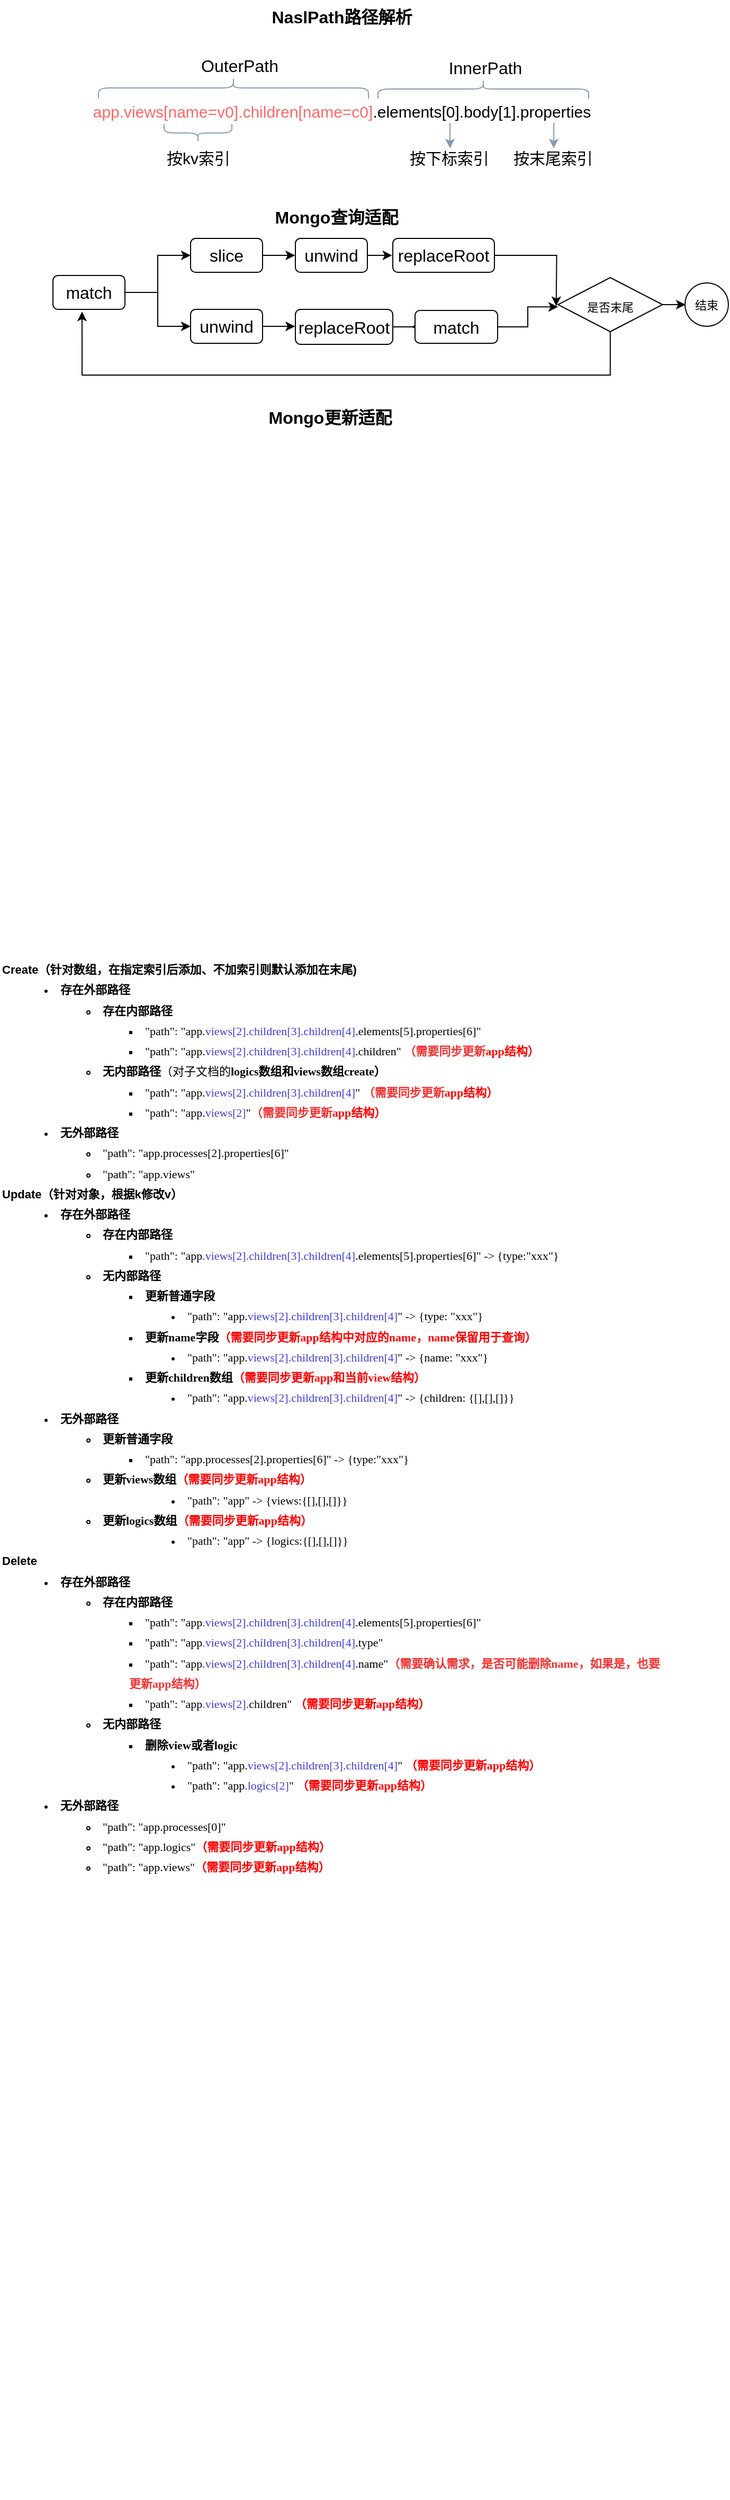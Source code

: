 <mxfile version="20.2.3" type="github">
  <diagram id="Jn24E1RUyDSyy-6pW9ys" name="第 1 页">
    <mxGraphModel dx="1185" dy="635" grid="0" gridSize="10" guides="1" tooltips="1" connect="1" arrows="1" fold="1" page="1" pageScale="1" pageWidth="827" pageHeight="1169" math="0" shadow="0">
      <root>
        <mxCell id="0" />
        <mxCell id="1" parent="0" />
        <mxCell id="cmWsQPbYwqsQAWTUAuRW-1" value="&lt;span style=&quot;font-size: 15px;&quot;&gt;&lt;font color=&quot;#ff6666&quot;&gt;app.views[name=v0].children[name=c0]&lt;/font&gt;.elements[0].body[1].properties&lt;/span&gt;" style="text;html=1;strokeColor=none;fillColor=none;align=center;verticalAlign=middle;whiteSpace=wrap;rounded=0;fontSize=15;" vertex="1" parent="1">
          <mxGeometry x="134" y="138" width="598" height="37" as="geometry" />
        </mxCell>
        <mxCell id="cmWsQPbYwqsQAWTUAuRW-2" value="" style="shape=curlyBracket;whiteSpace=wrap;html=1;rounded=1;flipH=1;fontSize=15;direction=south;strokeColor=#849CB3;" vertex="1" parent="1">
          <mxGeometry x="203" y="125" width="255" height="20" as="geometry" />
        </mxCell>
        <mxCell id="cmWsQPbYwqsQAWTUAuRW-3" value="" style="shape=curlyBracket;whiteSpace=wrap;html=1;rounded=1;flipH=1;fontSize=15;direction=south;strokeColor=#849CB3;" vertex="1" parent="1">
          <mxGeometry x="467" y="127" width="199" height="18" as="geometry" />
        </mxCell>
        <mxCell id="cmWsQPbYwqsQAWTUAuRW-4" value="&lt;font color=&quot;#000000&quot; style=&quot;font-weight: normal; font-size: 16px;&quot;&gt;OuterPath&lt;/font&gt;" style="text;strokeColor=none;fillColor=none;html=1;fontSize=24;fontStyle=1;verticalAlign=middle;align=center;fontColor=#FF6666;" vertex="1" parent="1">
          <mxGeometry x="286" y="98" width="100" height="27" as="geometry" />
        </mxCell>
        <mxCell id="cmWsQPbYwqsQAWTUAuRW-5" value="&lt;font color=&quot;#000000&quot; style=&quot;font-weight: normal; font-size: 16px;&quot;&gt;InnerPath&lt;/font&gt;" style="text;strokeColor=none;fillColor=none;html=1;fontSize=24;fontStyle=1;verticalAlign=middle;align=center;fontColor=#FF6666;" vertex="1" parent="1">
          <mxGeometry x="518" y="100" width="100" height="27" as="geometry" />
        </mxCell>
        <mxCell id="cmWsQPbYwqsQAWTUAuRW-6" value="" style="shape=curlyBracket;whiteSpace=wrap;html=1;rounded=1;flipH=1;fontSize=15;direction=south;flipV=1;strokeColor=#849CB3;" vertex="1" parent="1">
          <mxGeometry x="265" y="169" width="64" height="17" as="geometry" />
        </mxCell>
        <mxCell id="cmWsQPbYwqsQAWTUAuRW-7" value="&lt;span style=&quot;font-weight: normal;&quot;&gt;&lt;font style=&quot;font-size: 15px;&quot;&gt;按kv索引&lt;/font&gt;&lt;/span&gt;" style="text;strokeColor=none;fillColor=none;html=1;fontSize=24;fontStyle=1;verticalAlign=middle;align=center;fontColor=#000000;" vertex="1" parent="1">
          <mxGeometry x="255.5" y="186" width="83" height="26" as="geometry" />
        </mxCell>
        <mxCell id="cmWsQPbYwqsQAWTUAuRW-8" value="" style="endArrow=classic;html=1;rounded=0;fontSize=15;fontColor=#000000;exitX=0.669;exitY=0.995;exitDx=0;exitDy=0;exitPerimeter=0;strokeColor=#849CB3;strokeWidth=1;" edge="1" parent="1">
          <mxGeometry width="50" height="50" relative="1" as="geometry">
            <mxPoint x="535.062" y="167.815" as="sourcePoint" />
            <mxPoint x="535" y="192" as="targetPoint" />
          </mxGeometry>
        </mxCell>
        <mxCell id="cmWsQPbYwqsQAWTUAuRW-10" value="&lt;span style=&quot;font-weight: normal;&quot;&gt;&lt;font style=&quot;font-size: 15px;&quot;&gt;按下标索引&lt;/font&gt;&lt;/span&gt;" style="text;strokeColor=none;fillColor=none;html=1;fontSize=24;fontStyle=1;verticalAlign=middle;align=center;fontColor=#000000;" vertex="1" parent="1">
          <mxGeometry x="492" y="186" width="83" height="26" as="geometry" />
        </mxCell>
        <mxCell id="cmWsQPbYwqsQAWTUAuRW-11" value="" style="endArrow=classic;html=1;rounded=0;fontSize=15;fontColor=#000000;exitX=0.669;exitY=0.995;exitDx=0;exitDy=0;exitPerimeter=0;strokeColor=#849CB3;strokeWidth=1;" edge="1" parent="1">
          <mxGeometry width="50" height="50" relative="1" as="geometry">
            <mxPoint x="633.062" y="167.815" as="sourcePoint" />
            <mxPoint x="633" y="192" as="targetPoint" />
          </mxGeometry>
        </mxCell>
        <mxCell id="cmWsQPbYwqsQAWTUAuRW-12" value="&lt;span style=&quot;font-weight: normal;&quot;&gt;&lt;font style=&quot;font-size: 15px;&quot;&gt;按末尾索引&lt;/font&gt;&lt;/span&gt;" style="text;strokeColor=none;fillColor=none;html=1;fontSize=24;fontStyle=1;verticalAlign=middle;align=center;fontColor=#000000;" vertex="1" parent="1">
          <mxGeometry x="590" y="186" width="83" height="26" as="geometry" />
        </mxCell>
        <mxCell id="cmWsQPbYwqsQAWTUAuRW-13" value="&lt;article style=&quot;font-size: 11px;&quot; data-content=&quot;[{&amp;quot;type&amp;quot;:&amp;quot;block&amp;quot;,&amp;quot;id&amp;quot;:&amp;quot;h4mW-1654827969496&amp;quot;,&amp;quot;name&amp;quot;:&amp;quot;heading&amp;quot;,&amp;quot;data&amp;quot;:{&amp;quot;level&amp;quot;:&amp;quot;h4&amp;quot;,&amp;quot;style&amp;quot;:{&amp;quot;textIndent&amp;quot;:0}},&amp;quot;nodes&amp;quot;:[{&amp;quot;type&amp;quot;:&amp;quot;text&amp;quot;,&amp;quot;id&amp;quot;:&amp;quot;9vuN-1654827969495&amp;quot;,&amp;quot;leaves&amp;quot;:[{&amp;quot;text&amp;quot;:&amp;quot;Create&amp;quot;,&amp;quot;marks&amp;quot;:[]},{&amp;quot;text&amp;quot;:&amp;quot;（针对数组，在指定索引后添加、不加索引则默认添加在末尾)&amp;quot;,&amp;quot;marks&amp;quot;:[{&amp;quot;type&amp;quot;:&amp;quot;fontSize&amp;quot;,&amp;quot;value&amp;quot;:16}]}]}]},{&amp;quot;type&amp;quot;:&amp;quot;block&amp;quot;,&amp;quot;id&amp;quot;:&amp;quot;uEbM-1654831806512&amp;quot;,&amp;quot;name&amp;quot;:&amp;quot;list-item&amp;quot;,&amp;quot;data&amp;quot;:{&amp;quot;listId&amp;quot;:&amp;quot;CoeC-1654831922191&amp;quot;,&amp;quot;listType&amp;quot;:&amp;quot;unordered&amp;quot;,&amp;quot;listLevel&amp;quot;:1,&amp;quot;style&amp;quot;:{}},&amp;quot;nodes&amp;quot;:[{&amp;quot;type&amp;quot;:&amp;quot;text&amp;quot;,&amp;quot;id&amp;quot;:&amp;quot;tRql-1654831806513&amp;quot;,&amp;quot;leaves&amp;quot;:[{&amp;quot;text&amp;quot;:&amp;quot;存在外部路径&amp;quot;,&amp;quot;marks&amp;quot;:[{&amp;quot;type&amp;quot;:&amp;quot;bold&amp;quot;}]}]}]},{&amp;quot;type&amp;quot;:&amp;quot;block&amp;quot;,&amp;quot;id&amp;quot;:&amp;quot;VHpc-1654852553771&amp;quot;,&amp;quot;name&amp;quot;:&amp;quot;list-item&amp;quot;,&amp;quot;data&amp;quot;:{&amp;quot;listId&amp;quot;:&amp;quot;CoeC-1654831922191&amp;quot;,&amp;quot;listType&amp;quot;:&amp;quot;unordered&amp;quot;,&amp;quot;listLevel&amp;quot;:2,&amp;quot;style&amp;quot;:{}},&amp;quot;nodes&amp;quot;:[{&amp;quot;type&amp;quot;:&amp;quot;text&amp;quot;,&amp;quot;id&amp;quot;:&amp;quot;LAkH-1654852553770&amp;quot;,&amp;quot;leaves&amp;quot;:[{&amp;quot;text&amp;quot;:&amp;quot;存在内部路径&amp;quot;,&amp;quot;marks&amp;quot;:[{&amp;quot;type&amp;quot;:&amp;quot;bold&amp;quot;}]}]}]},{&amp;quot;type&amp;quot;:&amp;quot;block&amp;quot;,&amp;quot;id&amp;quot;:&amp;quot;Yjvo-1654852340975&amp;quot;,&amp;quot;name&amp;quot;:&amp;quot;list-item&amp;quot;,&amp;quot;data&amp;quot;:{&amp;quot;listId&amp;quot;:&amp;quot;CoeC-1654831922191&amp;quot;,&amp;quot;listType&amp;quot;:&amp;quot;unordered&amp;quot;,&amp;quot;listLevel&amp;quot;:3,&amp;quot;style&amp;quot;:{}},&amp;quot;nodes&amp;quot;:[{&amp;quot;type&amp;quot;:&amp;quot;text&amp;quot;,&amp;quot;id&amp;quot;:&amp;quot;ckNp-1654852340974&amp;quot;,&amp;quot;leaves&amp;quot;:[{&amp;quot;text&amp;quot;:&amp;quot;\&amp;quot;path\&amp;quot;:&amp;nbsp;\&amp;quot;&amp;quot;,&amp;quot;marks&amp;quot;:[]},{&amp;quot;text&amp;quot;:&amp;quot;app.&amp;quot;,&amp;quot;marks&amp;quot;:[{&amp;quot;type&amp;quot;:&amp;quot;color&amp;quot;,&amp;quot;value&amp;quot;:&amp;quot;#000000&amp;quot;}]},{&amp;quot;text&amp;quot;:&amp;quot;views[2].children[3].children[4]&amp;quot;,&amp;quot;marks&amp;quot;:[{&amp;quot;type&amp;quot;:&amp;quot;color&amp;quot;,&amp;quot;value&amp;quot;:&amp;quot;#403ED6&amp;quot;}]},{&amp;quot;text&amp;quot;:&amp;quot;.elements[5].properties[6]\&amp;quot;&amp;nbsp;&amp;nbsp;&amp;nbsp;&amp;quot;,&amp;quot;marks&amp;quot;:[]}]}]},{&amp;quot;type&amp;quot;:&amp;quot;block&amp;quot;,&amp;quot;id&amp;quot;:&amp;quot;pjT1-1655970633241&amp;quot;,&amp;quot;name&amp;quot;:&amp;quot;list-item&amp;quot;,&amp;quot;data&amp;quot;:{&amp;quot;listId&amp;quot;:&amp;quot;CoeC-1654831922191&amp;quot;,&amp;quot;listType&amp;quot;:&amp;quot;unordered&amp;quot;,&amp;quot;listLevel&amp;quot;:3,&amp;quot;style&amp;quot;:{}},&amp;quot;nodes&amp;quot;:[{&amp;quot;type&amp;quot;:&amp;quot;text&amp;quot;,&amp;quot;id&amp;quot;:&amp;quot;FykS-1655970633239&amp;quot;,&amp;quot;leaves&amp;quot;:[{&amp;quot;text&amp;quot;:&amp;quot;\&amp;quot;path\&amp;quot;:&amp;nbsp;\&amp;quot;&amp;quot;,&amp;quot;marks&amp;quot;:[]},{&amp;quot;text&amp;quot;:&amp;quot;app.&amp;quot;,&amp;quot;marks&amp;quot;:[{&amp;quot;type&amp;quot;:&amp;quot;color&amp;quot;,&amp;quot;value&amp;quot;:&amp;quot;#000000&amp;quot;}]},{&amp;quot;text&amp;quot;:&amp;quot;views[2].children[3].children[4]&amp;quot;,&amp;quot;marks&amp;quot;:[{&amp;quot;type&amp;quot;:&amp;quot;color&amp;quot;,&amp;quot;value&amp;quot;:&amp;quot;#403ED6&amp;quot;}]},{&amp;quot;text&amp;quot;:&amp;quot;.children\&amp;quot;&amp;nbsp;&amp;nbsp;&amp;nbsp;&amp;quot;,&amp;quot;marks&amp;quot;:[]},{&amp;quot;text&amp;quot;:&amp;quot;（需要同步更新&amp;quot;,&amp;quot;marks&amp;quot;:[{&amp;quot;type&amp;quot;:&amp;quot;color&amp;quot;,&amp;quot;value&amp;quot;:&amp;quot;#F33232&amp;quot;},{&amp;quot;type&amp;quot;:&amp;quot;bold&amp;quot;}]},{&amp;quot;text&amp;quot;:&amp;quot;app结构）&amp;quot;,&amp;quot;marks&amp;quot;:[{&amp;quot;type&amp;quot;:&amp;quot;color&amp;quot;,&amp;quot;value&amp;quot;:&amp;quot;#FF0001&amp;quot;},{&amp;quot;type&amp;quot;:&amp;quot;bold&amp;quot;}]}]}]},{&amp;quot;type&amp;quot;:&amp;quot;block&amp;quot;,&amp;quot;id&amp;quot;:&amp;quot;vMn3-1654852566551&amp;quot;,&amp;quot;name&amp;quot;:&amp;quot;list-item&amp;quot;,&amp;quot;data&amp;quot;:{&amp;quot;listId&amp;quot;:&amp;quot;CoeC-1654831922191&amp;quot;,&amp;quot;listType&amp;quot;:&amp;quot;unordered&amp;quot;,&amp;quot;listLevel&amp;quot;:2,&amp;quot;style&amp;quot;:{}},&amp;quot;nodes&amp;quot;:[{&amp;quot;type&amp;quot;:&amp;quot;text&amp;quot;,&amp;quot;id&amp;quot;:&amp;quot;c8Jr-1654852566550&amp;quot;,&amp;quot;leaves&amp;quot;:[{&amp;quot;text&amp;quot;:&amp;quot;无内部路径&amp;quot;,&amp;quot;marks&amp;quot;:[{&amp;quot;type&amp;quot;:&amp;quot;bold&amp;quot;}]},{&amp;quot;text&amp;quot;:&amp;quot;（对子文档的&amp;quot;,&amp;quot;marks&amp;quot;:[]},{&amp;quot;text&amp;quot;:&amp;quot;logics数组和views数组create）&amp;quot;,&amp;quot;marks&amp;quot;:[{&amp;quot;type&amp;quot;:&amp;quot;bold&amp;quot;}]}]}]},{&amp;quot;type&amp;quot;:&amp;quot;block&amp;quot;,&amp;quot;id&amp;quot;:&amp;quot;9YuJ-1654831926306&amp;quot;,&amp;quot;name&amp;quot;:&amp;quot;list-item&amp;quot;,&amp;quot;data&amp;quot;:{&amp;quot;listId&amp;quot;:&amp;quot;CoeC-1654831922191&amp;quot;,&amp;quot;listType&amp;quot;:&amp;quot;unordered&amp;quot;,&amp;quot;listLevel&amp;quot;:3,&amp;quot;style&amp;quot;:{}},&amp;quot;nodes&amp;quot;:[{&amp;quot;type&amp;quot;:&amp;quot;text&amp;quot;,&amp;quot;id&amp;quot;:&amp;quot;rtAr-1654831926305&amp;quot;,&amp;quot;leaves&amp;quot;:[{&amp;quot;text&amp;quot;:&amp;quot;\&amp;quot;path\&amp;quot;:&amp;nbsp;&amp;quot;,&amp;quot;marks&amp;quot;:[]},{&amp;quot;text&amp;quot;:&amp;quot;\&amp;quot;app.&amp;quot;,&amp;quot;marks&amp;quot;:[{&amp;quot;type&amp;quot;:&amp;quot;color&amp;quot;,&amp;quot;value&amp;quot;:&amp;quot;#000000&amp;quot;}]},{&amp;quot;text&amp;quot;:&amp;quot;views[2].children[3].children[4]&amp;quot;,&amp;quot;marks&amp;quot;:[{&amp;quot;type&amp;quot;:&amp;quot;color&amp;quot;,&amp;quot;value&amp;quot;:&amp;quot;#403ED6&amp;quot;}]},{&amp;quot;text&amp;quot;:&amp;quot;\&amp;quot;&amp;nbsp;&amp;quot;,&amp;quot;marks&amp;quot;:[]},{&amp;quot;text&amp;quot;:&amp;quot;（需要同步更新&amp;quot;,&amp;quot;marks&amp;quot;:[{&amp;quot;type&amp;quot;:&amp;quot;color&amp;quot;,&amp;quot;value&amp;quot;:&amp;quot;#F33232&amp;quot;},{&amp;quot;type&amp;quot;:&amp;quot;bold&amp;quot;}]},{&amp;quot;text&amp;quot;:&amp;quot;app结构）&amp;quot;,&amp;quot;marks&amp;quot;:[{&amp;quot;type&amp;quot;:&amp;quot;color&amp;quot;,&amp;quot;value&amp;quot;:&amp;quot;#FF0001&amp;quot;},{&amp;quot;type&amp;quot;:&amp;quot;bold&amp;quot;}]}]}]},{&amp;quot;type&amp;quot;:&amp;quot;block&amp;quot;,&amp;quot;id&amp;quot;:&amp;quot;sKZz-1655974450891&amp;quot;,&amp;quot;name&amp;quot;:&amp;quot;list-item&amp;quot;,&amp;quot;data&amp;quot;:{&amp;quot;listId&amp;quot;:&amp;quot;CoeC-1654831922191&amp;quot;,&amp;quot;listType&amp;quot;:&amp;quot;unordered&amp;quot;,&amp;quot;listLevel&amp;quot;:3,&amp;quot;style&amp;quot;:{}},&amp;quot;nodes&amp;quot;:[{&amp;quot;type&amp;quot;:&amp;quot;text&amp;quot;,&amp;quot;id&amp;quot;:&amp;quot;5Uis-1655974450889&amp;quot;,&amp;quot;leaves&amp;quot;:[{&amp;quot;text&amp;quot;:&amp;quot;\&amp;quot;path\&amp;quot;:&amp;nbsp;&amp;quot;,&amp;quot;marks&amp;quot;:[]},{&amp;quot;text&amp;quot;:&amp;quot;\&amp;quot;app.&amp;quot;,&amp;quot;marks&amp;quot;:[{&amp;quot;type&amp;quot;:&amp;quot;color&amp;quot;,&amp;quot;value&amp;quot;:&amp;quot;#000000&amp;quot;}]},{&amp;quot;text&amp;quot;:&amp;quot;views[2]&amp;quot;,&amp;quot;marks&amp;quot;:[{&amp;quot;type&amp;quot;:&amp;quot;color&amp;quot;,&amp;quot;value&amp;quot;:&amp;quot;#403ED6&amp;quot;}]},{&amp;quot;text&amp;quot;:&amp;quot;\&amp;quot;&amp;quot;,&amp;quot;marks&amp;quot;:[]},{&amp;quot;text&amp;quot;:&amp;quot;（需要同步更新&amp;quot;,&amp;quot;marks&amp;quot;:[{&amp;quot;type&amp;quot;:&amp;quot;color&amp;quot;,&amp;quot;value&amp;quot;:&amp;quot;#F33232&amp;quot;},{&amp;quot;type&amp;quot;:&amp;quot;bold&amp;quot;}]},{&amp;quot;text&amp;quot;:&amp;quot;app结构）&amp;quot;,&amp;quot;marks&amp;quot;:[{&amp;quot;type&amp;quot;:&amp;quot;color&amp;quot;,&amp;quot;value&amp;quot;:&amp;quot;#FF0001&amp;quot;},{&amp;quot;type&amp;quot;:&amp;quot;bold&amp;quot;}]}]}]},{&amp;quot;type&amp;quot;:&amp;quot;block&amp;quot;,&amp;quot;id&amp;quot;:&amp;quot;ajCJ-1654852239640&amp;quot;,&amp;quot;name&amp;quot;:&amp;quot;list-item&amp;quot;,&amp;quot;data&amp;quot;:{&amp;quot;listId&amp;quot;:&amp;quot;CoeC-1654831922191&amp;quot;,&amp;quot;listType&amp;quot;:&amp;quot;unordered&amp;quot;,&amp;quot;listLevel&amp;quot;:1,&amp;quot;style&amp;quot;:{}},&amp;quot;nodes&amp;quot;:[{&amp;quot;type&amp;quot;:&amp;quot;text&amp;quot;,&amp;quot;id&amp;quot;:&amp;quot;jq3B-1654852239638&amp;quot;,&amp;quot;leaves&amp;quot;:[{&amp;quot;text&amp;quot;:&amp;quot;无外部路径&amp;quot;,&amp;quot;marks&amp;quot;:[{&amp;quot;type&amp;quot;:&amp;quot;bold&amp;quot;}]}]}]},{&amp;quot;type&amp;quot;:&amp;quot;block&amp;quot;,&amp;quot;id&amp;quot;:&amp;quot;iw5i-1654852249444&amp;quot;,&amp;quot;name&amp;quot;:&amp;quot;list-item&amp;quot;,&amp;quot;data&amp;quot;:{&amp;quot;listId&amp;quot;:&amp;quot;CoeC-1654831922191&amp;quot;,&amp;quot;listType&amp;quot;:&amp;quot;unordered&amp;quot;,&amp;quot;listLevel&amp;quot;:2,&amp;quot;style&amp;quot;:{}},&amp;quot;nodes&amp;quot;:[{&amp;quot;type&amp;quot;:&amp;quot;text&amp;quot;,&amp;quot;id&amp;quot;:&amp;quot;rSrA-1654852249443&amp;quot;,&amp;quot;leaves&amp;quot;:[{&amp;quot;text&amp;quot;:&amp;quot;\&amp;quot;path\&amp;quot;:&amp;nbsp;\&amp;quot;&amp;quot;,&amp;quot;marks&amp;quot;:[]},{&amp;quot;text&amp;quot;:&amp;quot;app&amp;quot;,&amp;quot;marks&amp;quot;:[{&amp;quot;type&amp;quot;:&amp;quot;color&amp;quot;,&amp;quot;value&amp;quot;:&amp;quot;#000000&amp;quot;}]},{&amp;quot;text&amp;quot;:&amp;quot;.processes[2].properties[6]\&amp;quot;&amp;quot;,&amp;quot;marks&amp;quot;:[]}]}]},{&amp;quot;type&amp;quot;:&amp;quot;block&amp;quot;,&amp;quot;id&amp;quot;:&amp;quot;QyKt-1655970703881&amp;quot;,&amp;quot;name&amp;quot;:&amp;quot;list-item&amp;quot;,&amp;quot;data&amp;quot;:{&amp;quot;listId&amp;quot;:&amp;quot;CoeC-1654831922191&amp;quot;,&amp;quot;listType&amp;quot;:&amp;quot;unordered&amp;quot;,&amp;quot;listLevel&amp;quot;:2,&amp;quot;style&amp;quot;:{}},&amp;quot;nodes&amp;quot;:[{&amp;quot;type&amp;quot;:&amp;quot;text&amp;quot;,&amp;quot;id&amp;quot;:&amp;quot;TGlC-1655970703879&amp;quot;,&amp;quot;leaves&amp;quot;:[{&amp;quot;text&amp;quot;:&amp;quot;\&amp;quot;path\&amp;quot;:&amp;nbsp;\&amp;quot;app.views\&amp;quot;&amp;nbsp;&amp;quot;,&amp;quot;marks&amp;quot;:[]}]}]},{&amp;quot;type&amp;quot;:&amp;quot;block&amp;quot;,&amp;quot;id&amp;quot;:&amp;quot;qV5n-1654830006968&amp;quot;,&amp;quot;name&amp;quot;:&amp;quot;paragraph&amp;quot;,&amp;quot;data&amp;quot;:{&amp;quot;style&amp;quot;:{}},&amp;quot;nodes&amp;quot;:[{&amp;quot;type&amp;quot;:&amp;quot;text&amp;quot;,&amp;quot;id&amp;quot;:&amp;quot;Qmv3-1654830006967&amp;quot;,&amp;quot;leaves&amp;quot;:[{&amp;quot;text&amp;quot;:&amp;quot;&amp;quot;,&amp;quot;marks&amp;quot;:[]}]}]},{&amp;quot;type&amp;quot;:&amp;quot;block&amp;quot;,&amp;quot;id&amp;quot;:&amp;quot;DyAT-1654830376068&amp;quot;,&amp;quot;name&amp;quot;:&amp;quot;heading&amp;quot;,&amp;quot;data&amp;quot;:{&amp;quot;level&amp;quot;:&amp;quot;h4&amp;quot;,&amp;quot;style&amp;quot;:{&amp;quot;textIndent&amp;quot;:0}},&amp;quot;nodes&amp;quot;:[{&amp;quot;type&amp;quot;:&amp;quot;text&amp;quot;,&amp;quot;id&amp;quot;:&amp;quot;jNmJ-1654830376067&amp;quot;,&amp;quot;leaves&amp;quot;:[{&amp;quot;text&amp;quot;:&amp;quot;Update&amp;quot;,&amp;quot;marks&amp;quot;:[]},{&amp;quot;text&amp;quot;:&amp;quot;（针对对象，根据k修改v）&amp;quot;,&amp;quot;marks&amp;quot;:[{&amp;quot;type&amp;quot;:&amp;quot;fontSize&amp;quot;,&amp;quot;value&amp;quot;:16}]}]}]},{&amp;quot;type&amp;quot;:&amp;quot;block&amp;quot;,&amp;quot;id&amp;quot;:&amp;quot;DmAq-1654831860884&amp;quot;,&amp;quot;name&amp;quot;:&amp;quot;list-item&amp;quot;,&amp;quot;data&amp;quot;:{&amp;quot;listId&amp;quot;:&amp;quot;SZ6Y-1654831858152&amp;quot;,&amp;quot;listType&amp;quot;:&amp;quot;unordered&amp;quot;,&amp;quot;listLevel&amp;quot;:1,&amp;quot;style&amp;quot;:{}},&amp;quot;nodes&amp;quot;:[{&amp;quot;type&amp;quot;:&amp;quot;text&amp;quot;,&amp;quot;id&amp;quot;:&amp;quot;HaqQ-1654831860882&amp;quot;,&amp;quot;leaves&amp;quot;:[{&amp;quot;text&amp;quot;:&amp;quot;存在外部路径&amp;quot;,&amp;quot;marks&amp;quot;:[{&amp;quot;type&amp;quot;:&amp;quot;bold&amp;quot;}]}]}]},{&amp;quot;type&amp;quot;:&amp;quot;block&amp;quot;,&amp;quot;id&amp;quot;:&amp;quot;gfTB-1654856538833&amp;quot;,&amp;quot;name&amp;quot;:&amp;quot;list-item&amp;quot;,&amp;quot;data&amp;quot;:{&amp;quot;listId&amp;quot;:&amp;quot;kI81-1654856538822&amp;quot;,&amp;quot;listType&amp;quot;:&amp;quot;unordered&amp;quot;,&amp;quot;listLevel&amp;quot;:2,&amp;quot;style&amp;quot;:{},&amp;quot;version&amp;quot;:1},&amp;quot;nodes&amp;quot;:[{&amp;quot;type&amp;quot;:&amp;quot;text&amp;quot;,&amp;quot;id&amp;quot;:&amp;quot;pXC1-1654856538834&amp;quot;,&amp;quot;leaves&amp;quot;:[{&amp;quot;text&amp;quot;:&amp;quot;存在内部路径&amp;quot;,&amp;quot;marks&amp;quot;:[{&amp;quot;type&amp;quot;:&amp;quot;bold&amp;quot;}]}]}]},{&amp;quot;type&amp;quot;:&amp;quot;block&amp;quot;,&amp;quot;id&amp;quot;:&amp;quot;EWcQ-1654856538835&amp;quot;,&amp;quot;name&amp;quot;:&amp;quot;list-item&amp;quot;,&amp;quot;data&amp;quot;:{&amp;quot;listId&amp;quot;:&amp;quot;kI81-1654856538822&amp;quot;,&amp;quot;listType&amp;quot;:&amp;quot;unordered&amp;quot;,&amp;quot;listLevel&amp;quot;:3,&amp;quot;style&amp;quot;:{},&amp;quot;version&amp;quot;:1},&amp;quot;nodes&amp;quot;:[{&amp;quot;type&amp;quot;:&amp;quot;text&amp;quot;,&amp;quot;id&amp;quot;:&amp;quot;j5o9-1654856538836&amp;quot;,&amp;quot;leaves&amp;quot;:[{&amp;quot;text&amp;quot;:&amp;quot;\&amp;quot;path\&amp;quot;:&amp;nbsp;\&amp;quot;app&amp;quot;,&amp;quot;marks&amp;quot;:[]},{&amp;quot;text&amp;quot;:&amp;quot;.views[2].children[3].children[4]&amp;quot;,&amp;quot;marks&amp;quot;:[{&amp;quot;type&amp;quot;:&amp;quot;color&amp;quot;,&amp;quot;value&amp;quot;:&amp;quot;#403ED6&amp;quot;}]},{&amp;quot;text&amp;quot;:&amp;quot;.elements[5].properties[6]\&amp;quot;&amp;nbsp;&amp;nbsp;&amp;nbsp;-&gt;&amp;nbsp;{type:\&amp;quot;xxx\&amp;quot;}&amp;quot;,&amp;quot;marks&amp;quot;:[]}]}]},{&amp;quot;type&amp;quot;:&amp;quot;block&amp;quot;,&amp;quot;id&amp;quot;:&amp;quot;Kp0D-1654856538838&amp;quot;,&amp;quot;name&amp;quot;:&amp;quot;list-item&amp;quot;,&amp;quot;data&amp;quot;:{&amp;quot;listId&amp;quot;:&amp;quot;kI81-1654856538822&amp;quot;,&amp;quot;listType&amp;quot;:&amp;quot;unordered&amp;quot;,&amp;quot;listLevel&amp;quot;:2,&amp;quot;style&amp;quot;:{},&amp;quot;version&amp;quot;:1},&amp;quot;nodes&amp;quot;:[{&amp;quot;type&amp;quot;:&amp;quot;text&amp;quot;,&amp;quot;id&amp;quot;:&amp;quot;SDcW-1654856538839&amp;quot;,&amp;quot;leaves&amp;quot;:[{&amp;quot;text&amp;quot;:&amp;quot;无内部路径&amp;quot;,&amp;quot;marks&amp;quot;:[{&amp;quot;type&amp;quot;:&amp;quot;bold&amp;quot;}]}]}]},{&amp;quot;type&amp;quot;:&amp;quot;block&amp;quot;,&amp;quot;id&amp;quot;:&amp;quot;39tJ-1654856736598&amp;quot;,&amp;quot;name&amp;quot;:&amp;quot;list-item&amp;quot;,&amp;quot;data&amp;quot;:{&amp;quot;listId&amp;quot;:&amp;quot;kI81-1654856538822&amp;quot;,&amp;quot;listType&amp;quot;:&amp;quot;unordered&amp;quot;,&amp;quot;listLevel&amp;quot;:3,&amp;quot;style&amp;quot;:{},&amp;quot;version&amp;quot;:1},&amp;quot;nodes&amp;quot;:[{&amp;quot;type&amp;quot;:&amp;quot;text&amp;quot;,&amp;quot;id&amp;quot;:&amp;quot;g7Zk-1654856736597&amp;quot;,&amp;quot;leaves&amp;quot;:[{&amp;quot;text&amp;quot;:&amp;quot;更新普通字段&amp;quot;,&amp;quot;marks&amp;quot;:[{&amp;quot;type&amp;quot;:&amp;quot;bold&amp;quot;}]}]}]},{&amp;quot;type&amp;quot;:&amp;quot;block&amp;quot;,&amp;quot;id&amp;quot;:&amp;quot;frn4-1654862693709&amp;quot;,&amp;quot;name&amp;quot;:&amp;quot;list-item&amp;quot;,&amp;quot;data&amp;quot;:{&amp;quot;listId&amp;quot;:&amp;quot;kI81-1654856538822&amp;quot;,&amp;quot;listType&amp;quot;:&amp;quot;unordered&amp;quot;,&amp;quot;listLevel&amp;quot;:4,&amp;quot;style&amp;quot;:{},&amp;quot;version&amp;quot;:1},&amp;quot;nodes&amp;quot;:[{&amp;quot;type&amp;quot;:&amp;quot;text&amp;quot;,&amp;quot;id&amp;quot;:&amp;quot;1t6i-1654862693707&amp;quot;,&amp;quot;leaves&amp;quot;:[{&amp;quot;text&amp;quot;:&amp;quot;\&amp;quot;path\&amp;quot;:&amp;nbsp;\&amp;quot;app.&amp;quot;,&amp;quot;marks&amp;quot;:[]},{&amp;quot;text&amp;quot;:&amp;quot;views[2].children[3].children[4]&amp;quot;,&amp;quot;marks&amp;quot;:[{&amp;quot;type&amp;quot;:&amp;quot;color&amp;quot;,&amp;quot;value&amp;quot;:&amp;quot;#403ED6&amp;quot;}]},{&amp;quot;text&amp;quot;:&amp;quot;\&amp;quot;&amp;nbsp;&amp;nbsp;-&gt;&amp;nbsp;{type:&amp;nbsp;\&amp;quot;xxx\&amp;quot;}&amp;quot;,&amp;quot;marks&amp;quot;:[]}]}]},{&amp;quot;type&amp;quot;:&amp;quot;block&amp;quot;,&amp;quot;id&amp;quot;:&amp;quot;G9GY-1654863769545&amp;quot;,&amp;quot;name&amp;quot;:&amp;quot;list-item&amp;quot;,&amp;quot;data&amp;quot;:{&amp;quot;listId&amp;quot;:&amp;quot;kI81-1654856538822&amp;quot;,&amp;quot;listType&amp;quot;:&amp;quot;unordered&amp;quot;,&amp;quot;listLevel&amp;quot;:3,&amp;quot;style&amp;quot;:{},&amp;quot;version&amp;quot;:1},&amp;quot;nodes&amp;quot;:[{&amp;quot;type&amp;quot;:&amp;quot;text&amp;quot;,&amp;quot;id&amp;quot;:&amp;quot;5f8s-1654863769543&amp;quot;,&amp;quot;leaves&amp;quot;:[{&amp;quot;text&amp;quot;:&amp;quot;更新name字段&amp;quot;,&amp;quot;marks&amp;quot;:[{&amp;quot;type&amp;quot;:&amp;quot;bold&amp;quot;}]},{&amp;quot;text&amp;quot;:&amp;quot;（需要同步更新app结构中对应的name，name保留用于查询）&amp;quot;,&amp;quot;marks&amp;quot;:[{&amp;quot;type&amp;quot;:&amp;quot;bold&amp;quot;},{&amp;quot;type&amp;quot;:&amp;quot;color&amp;quot;,&amp;quot;value&amp;quot;:&amp;quot;#FF0001&amp;quot;}]}]}]},{&amp;quot;type&amp;quot;:&amp;quot;block&amp;quot;,&amp;quot;id&amp;quot;:&amp;quot;YPfZ-1654863793504&amp;quot;,&amp;quot;name&amp;quot;:&amp;quot;list-item&amp;quot;,&amp;quot;data&amp;quot;:{&amp;quot;listId&amp;quot;:&amp;quot;kI81-1654856538822&amp;quot;,&amp;quot;listType&amp;quot;:&amp;quot;unordered&amp;quot;,&amp;quot;listLevel&amp;quot;:4,&amp;quot;style&amp;quot;:{},&amp;quot;version&amp;quot;:1},&amp;quot;nodes&amp;quot;:[{&amp;quot;type&amp;quot;:&amp;quot;text&amp;quot;,&amp;quot;id&amp;quot;:&amp;quot;UUhD-1654863793503&amp;quot;,&amp;quot;leaves&amp;quot;:[{&amp;quot;text&amp;quot;:&amp;quot;\&amp;quot;path\&amp;quot;:&amp;nbsp;\&amp;quot;app.&amp;quot;,&amp;quot;marks&amp;quot;:[]},{&amp;quot;text&amp;quot;:&amp;quot;views[2].children[3].children[4]&amp;quot;,&amp;quot;marks&amp;quot;:[{&amp;quot;type&amp;quot;:&amp;quot;color&amp;quot;,&amp;quot;value&amp;quot;:&amp;quot;#403ED6&amp;quot;}]},{&amp;quot;text&amp;quot;:&amp;quot;\&amp;quot;&amp;nbsp;&amp;nbsp;-&gt;&amp;nbsp;{name:&amp;nbsp;\&amp;quot;xxx\&amp;quot;}&amp;quot;,&amp;quot;marks&amp;quot;:[]}]}]},{&amp;quot;type&amp;quot;:&amp;quot;block&amp;quot;,&amp;quot;id&amp;quot;:&amp;quot;3b1M-1654856739055&amp;quot;,&amp;quot;name&amp;quot;:&amp;quot;list-item&amp;quot;,&amp;quot;data&amp;quot;:{&amp;quot;listId&amp;quot;:&amp;quot;kI81-1654856538822&amp;quot;,&amp;quot;listType&amp;quot;:&amp;quot;unordered&amp;quot;,&amp;quot;listLevel&amp;quot;:3,&amp;quot;style&amp;quot;:{},&amp;quot;version&amp;quot;:1},&amp;quot;nodes&amp;quot;:[{&amp;quot;type&amp;quot;:&amp;quot;text&amp;quot;,&amp;quot;id&amp;quot;:&amp;quot;VKd4-1654856739054&amp;quot;,&amp;quot;leaves&amp;quot;:[{&amp;quot;text&amp;quot;:&amp;quot;更新children数组&amp;quot;,&amp;quot;marks&amp;quot;:[{&amp;quot;type&amp;quot;:&amp;quot;bold&amp;quot;}]},{&amp;quot;text&amp;quot;:&amp;quot;（需要同步更新app和当前view结构）&amp;quot;,&amp;quot;marks&amp;quot;:[{&amp;quot;type&amp;quot;:&amp;quot;color&amp;quot;,&amp;quot;value&amp;quot;:&amp;quot;#FF0001&amp;quot;},{&amp;quot;type&amp;quot;:&amp;quot;bold&amp;quot;}]}]}]},{&amp;quot;type&amp;quot;:&amp;quot;block&amp;quot;,&amp;quot;id&amp;quot;:&amp;quot;RbKU-1654856765211&amp;quot;,&amp;quot;name&amp;quot;:&amp;quot;list-item&amp;quot;,&amp;quot;data&amp;quot;:{&amp;quot;listId&amp;quot;:&amp;quot;kI81-1654856538822&amp;quot;,&amp;quot;listType&amp;quot;:&amp;quot;unordered&amp;quot;,&amp;quot;listLevel&amp;quot;:4,&amp;quot;style&amp;quot;:{},&amp;quot;version&amp;quot;:1},&amp;quot;nodes&amp;quot;:[{&amp;quot;type&amp;quot;:&amp;quot;text&amp;quot;,&amp;quot;id&amp;quot;:&amp;quot;aPsD-1654856765210&amp;quot;,&amp;quot;leaves&amp;quot;:[{&amp;quot;text&amp;quot;:&amp;quot;\&amp;quot;path\&amp;quot;:&amp;nbsp;\&amp;quot;app.&amp;quot;,&amp;quot;marks&amp;quot;:[]},{&amp;quot;text&amp;quot;:&amp;quot;views[2].children[3].children[4]&amp;quot;,&amp;quot;marks&amp;quot;:[{&amp;quot;type&amp;quot;:&amp;quot;color&amp;quot;,&amp;quot;value&amp;quot;:&amp;quot;#403ED6&amp;quot;}]},{&amp;quot;text&amp;quot;:&amp;quot;\&amp;quot;&amp;nbsp;&amp;nbsp;&amp;nbsp;&amp;nbsp;-&gt;&amp;nbsp;{children:&amp;nbsp;{[],[],[]}}&amp;quot;,&amp;quot;marks&amp;quot;:[]}]}]},{&amp;quot;type&amp;quot;:&amp;quot;block&amp;quot;,&amp;quot;id&amp;quot;:&amp;quot;EK1r-1654856538842&amp;quot;,&amp;quot;name&amp;quot;:&amp;quot;list-item&amp;quot;,&amp;quot;data&amp;quot;:{&amp;quot;listId&amp;quot;:&amp;quot;kI81-1654856538822&amp;quot;,&amp;quot;listType&amp;quot;:&amp;quot;unordered&amp;quot;,&amp;quot;listLevel&amp;quot;:1,&amp;quot;style&amp;quot;:{},&amp;quot;version&amp;quot;:1},&amp;quot;nodes&amp;quot;:[{&amp;quot;type&amp;quot;:&amp;quot;text&amp;quot;,&amp;quot;id&amp;quot;:&amp;quot;xP80-1654856538843&amp;quot;,&amp;quot;leaves&amp;quot;:[{&amp;quot;text&amp;quot;:&amp;quot;无外部路径&amp;quot;,&amp;quot;marks&amp;quot;:[{&amp;quot;type&amp;quot;:&amp;quot;bold&amp;quot;}]}]}]},{&amp;quot;type&amp;quot;:&amp;quot;block&amp;quot;,&amp;quot;id&amp;quot;:&amp;quot;hNFF-1654863145846&amp;quot;,&amp;quot;name&amp;quot;:&amp;quot;list-item&amp;quot;,&amp;quot;data&amp;quot;:{&amp;quot;listId&amp;quot;:&amp;quot;kI81-1654856538822&amp;quot;,&amp;quot;listType&amp;quot;:&amp;quot;unordered&amp;quot;,&amp;quot;listLevel&amp;quot;:2,&amp;quot;style&amp;quot;:{},&amp;quot;version&amp;quot;:1},&amp;quot;nodes&amp;quot;:[{&amp;quot;type&amp;quot;:&amp;quot;text&amp;quot;,&amp;quot;id&amp;quot;:&amp;quot;z4bF-1654863145845&amp;quot;,&amp;quot;leaves&amp;quot;:[{&amp;quot;text&amp;quot;:&amp;quot;更新普通字段&amp;quot;,&amp;quot;marks&amp;quot;:[{&amp;quot;type&amp;quot;:&amp;quot;bold&amp;quot;}]}]}]},{&amp;quot;type&amp;quot;:&amp;quot;block&amp;quot;,&amp;quot;id&amp;quot;:&amp;quot;wRf0-1654856538844&amp;quot;,&amp;quot;name&amp;quot;:&amp;quot;list-item&amp;quot;,&amp;quot;data&amp;quot;:{&amp;quot;listId&amp;quot;:&amp;quot;kI81-1654856538822&amp;quot;,&amp;quot;listType&amp;quot;:&amp;quot;unordered&amp;quot;,&amp;quot;listLevel&amp;quot;:3,&amp;quot;style&amp;quot;:{},&amp;quot;version&amp;quot;:1},&amp;quot;nodes&amp;quot;:[{&amp;quot;type&amp;quot;:&amp;quot;text&amp;quot;,&amp;quot;id&amp;quot;:&amp;quot;A3T8-1654856538845&amp;quot;,&amp;quot;leaves&amp;quot;:[{&amp;quot;text&amp;quot;:&amp;quot;\&amp;quot;path\&amp;quot;:&amp;nbsp;\&amp;quot;app.processes[2].properties[6]\&amp;quot;&amp;nbsp;-&gt;&amp;nbsp;{type:\&amp;quot;xxx\&amp;quot;}&amp;quot;,&amp;quot;marks&amp;quot;:[]}]}]},{&amp;quot;type&amp;quot;:&amp;quot;block&amp;quot;,&amp;quot;id&amp;quot;:&amp;quot;t1Nf-1654863086277&amp;quot;,&amp;quot;name&amp;quot;:&amp;quot;list-item&amp;quot;,&amp;quot;data&amp;quot;:{&amp;quot;listId&amp;quot;:&amp;quot;kI81-1654856538822&amp;quot;,&amp;quot;listType&amp;quot;:&amp;quot;unordered&amp;quot;,&amp;quot;listLevel&amp;quot;:2,&amp;quot;style&amp;quot;:{},&amp;quot;version&amp;quot;:1},&amp;quot;nodes&amp;quot;:[{&amp;quot;type&amp;quot;:&amp;quot;text&amp;quot;,&amp;quot;id&amp;quot;:&amp;quot;rImM-1654863086276&amp;quot;,&amp;quot;leaves&amp;quot;:[{&amp;quot;text&amp;quot;:&amp;quot;更新views数组&amp;quot;,&amp;quot;marks&amp;quot;:[{&amp;quot;type&amp;quot;:&amp;quot;bold&amp;quot;}]},{&amp;quot;text&amp;quot;:&amp;quot;（需要同步更新app结构）&amp;quot;,&amp;quot;marks&amp;quot;:[{&amp;quot;type&amp;quot;:&amp;quot;bold&amp;quot;},{&amp;quot;type&amp;quot;:&amp;quot;color&amp;quot;,&amp;quot;value&amp;quot;:&amp;quot;#FF0001&amp;quot;}]}]}]},{&amp;quot;type&amp;quot;:&amp;quot;block&amp;quot;,&amp;quot;id&amp;quot;:&amp;quot;dBZi-1654856768395&amp;quot;,&amp;quot;name&amp;quot;:&amp;quot;list-item&amp;quot;,&amp;quot;data&amp;quot;:{&amp;quot;listId&amp;quot;:&amp;quot;f047-1654863086715&amp;quot;,&amp;quot;listType&amp;quot;:&amp;quot;unordered&amp;quot;,&amp;quot;listLevel&amp;quot;:4,&amp;quot;style&amp;quot;:{},&amp;quot;version&amp;quot;:1},&amp;quot;nodes&amp;quot;:[{&amp;quot;type&amp;quot;:&amp;quot;text&amp;quot;,&amp;quot;id&amp;quot;:&amp;quot;30ko-1654856768394&amp;quot;,&amp;quot;leaves&amp;quot;:[{&amp;quot;text&amp;quot;:&amp;quot;\&amp;quot;path\&amp;quot;:&amp;nbsp;\&amp;quot;app\&amp;quot;&amp;nbsp;-&gt;&amp;nbsp;{views:{[],[],[]}}&amp;quot;,&amp;quot;marks&amp;quot;:[]}]}]},{&amp;quot;type&amp;quot;:&amp;quot;block&amp;quot;,&amp;quot;id&amp;quot;:&amp;quot;IdbG-1654856749914&amp;quot;,&amp;quot;name&amp;quot;:&amp;quot;list-item&amp;quot;,&amp;quot;data&amp;quot;:{&amp;quot;listId&amp;quot;:&amp;quot;f047-1654863086715&amp;quot;,&amp;quot;listType&amp;quot;:&amp;quot;unordered&amp;quot;,&amp;quot;listLevel&amp;quot;:2,&amp;quot;style&amp;quot;:{},&amp;quot;version&amp;quot;:1},&amp;quot;nodes&amp;quot;:[{&amp;quot;type&amp;quot;:&amp;quot;text&amp;quot;,&amp;quot;id&amp;quot;:&amp;quot;h0ed-1654856749913&amp;quot;,&amp;quot;leaves&amp;quot;:[{&amp;quot;text&amp;quot;:&amp;quot;更新logics数组&amp;quot;,&amp;quot;marks&amp;quot;:[{&amp;quot;type&amp;quot;:&amp;quot;bold&amp;quot;}]},{&amp;quot;text&amp;quot;:&amp;quot;（需要同步更新app结构）&amp;quot;,&amp;quot;marks&amp;quot;:[{&amp;quot;type&amp;quot;:&amp;quot;bold&amp;quot;},{&amp;quot;type&amp;quot;:&amp;quot;color&amp;quot;,&amp;quot;value&amp;quot;:&amp;quot;#FF0001&amp;quot;}]}]}]},{&amp;quot;type&amp;quot;:&amp;quot;block&amp;quot;,&amp;quot;id&amp;quot;:&amp;quot;g6CB-1654856776840&amp;quot;,&amp;quot;name&amp;quot;:&amp;quot;list-item&amp;quot;,&amp;quot;data&amp;quot;:{&amp;quot;listId&amp;quot;:&amp;quot;f047-1654863086715&amp;quot;,&amp;quot;listType&amp;quot;:&amp;quot;unordered&amp;quot;,&amp;quot;listLevel&amp;quot;:4,&amp;quot;style&amp;quot;:{},&amp;quot;version&amp;quot;:1},&amp;quot;nodes&amp;quot;:[{&amp;quot;type&amp;quot;:&amp;quot;text&amp;quot;,&amp;quot;id&amp;quot;:&amp;quot;2L2A-1654856776839&amp;quot;,&amp;quot;leaves&amp;quot;:[{&amp;quot;text&amp;quot;:&amp;quot;\&amp;quot;path\&amp;quot;:&amp;nbsp;\&amp;quot;app\&amp;quot;&amp;nbsp;-&gt;&amp;nbsp;{logics:{[],[],[]}}&amp;quot;,&amp;quot;marks&amp;quot;:[]}]}]},{&amp;quot;type&amp;quot;:&amp;quot;block&amp;quot;,&amp;quot;id&amp;quot;:&amp;quot;BkHv-1654830389414&amp;quot;,&amp;quot;name&amp;quot;:&amp;quot;paragraph&amp;quot;,&amp;quot;data&amp;quot;:{&amp;quot;style&amp;quot;:{},&amp;quot;version&amp;quot;:1},&amp;quot;nodes&amp;quot;:[{&amp;quot;type&amp;quot;:&amp;quot;text&amp;quot;,&amp;quot;id&amp;quot;:&amp;quot;cZ7a-1654830389415&amp;quot;,&amp;quot;leaves&amp;quot;:[{&amp;quot;text&amp;quot;:&amp;quot;&amp;quot;,&amp;quot;marks&amp;quot;:[]}]}]},{&amp;quot;type&amp;quot;:&amp;quot;block&amp;quot;,&amp;quot;id&amp;quot;:&amp;quot;lI2f-1654827970192&amp;quot;,&amp;quot;name&amp;quot;:&amp;quot;heading&amp;quot;,&amp;quot;data&amp;quot;:{&amp;quot;level&amp;quot;:&amp;quot;h4&amp;quot;,&amp;quot;style&amp;quot;:{&amp;quot;textIndent&amp;quot;:0},&amp;quot;version&amp;quot;:1},&amp;quot;nodes&amp;quot;:[{&amp;quot;type&amp;quot;:&amp;quot;text&amp;quot;,&amp;quot;id&amp;quot;:&amp;quot;oukb-1654827970191&amp;quot;,&amp;quot;leaves&amp;quot;:[{&amp;quot;text&amp;quot;:&amp;quot;Delete&amp;quot;,&amp;quot;marks&amp;quot;:[{&amp;quot;type&amp;quot;:&amp;quot;bold&amp;quot;},{&amp;quot;type&amp;quot;:&amp;quot;fontSize&amp;quot;,&amp;quot;value&amp;quot;:18}]}]}]},{&amp;quot;type&amp;quot;:&amp;quot;block&amp;quot;,&amp;quot;id&amp;quot;:&amp;quot;wFFy-1654863923277&amp;quot;,&amp;quot;name&amp;quot;:&amp;quot;list-item&amp;quot;,&amp;quot;data&amp;quot;:{&amp;quot;listId&amp;quot;:&amp;quot;05Yo-1654863929511&amp;quot;,&amp;quot;listType&amp;quot;:&amp;quot;unordered&amp;quot;,&amp;quot;listLevel&amp;quot;:1,&amp;quot;style&amp;quot;:{},&amp;quot;version&amp;quot;:1},&amp;quot;nodes&amp;quot;:[{&amp;quot;type&amp;quot;:&amp;quot;text&amp;quot;,&amp;quot;id&amp;quot;:&amp;quot;NQ0b-1654863923278&amp;quot;,&amp;quot;leaves&amp;quot;:[{&amp;quot;text&amp;quot;:&amp;quot;存在外部路径&amp;quot;,&amp;quot;marks&amp;quot;:[{&amp;quot;type&amp;quot;:&amp;quot;bold&amp;quot;}]}]}]},{&amp;quot;type&amp;quot;:&amp;quot;block&amp;quot;,&amp;quot;id&amp;quot;:&amp;quot;rHWr-1654864025847&amp;quot;,&amp;quot;name&amp;quot;:&amp;quot;list-item&amp;quot;,&amp;quot;data&amp;quot;:{&amp;quot;listId&amp;quot;:&amp;quot;05Yo-1654863929511&amp;quot;,&amp;quot;listType&amp;quot;:&amp;quot;unordered&amp;quot;,&amp;quot;listLevel&amp;quot;:2,&amp;quot;style&amp;quot;:{},&amp;quot;version&amp;quot;:1},&amp;quot;nodes&amp;quot;:[{&amp;quot;type&amp;quot;:&amp;quot;text&amp;quot;,&amp;quot;id&amp;quot;:&amp;quot;F2PM-1654864025845&amp;quot;,&amp;quot;leaves&amp;quot;:[{&amp;quot;text&amp;quot;:&amp;quot;存在内部路径&amp;quot;,&amp;quot;marks&amp;quot;:[{&amp;quot;type&amp;quot;:&amp;quot;bold&amp;quot;}]}]}]},{&amp;quot;type&amp;quot;:&amp;quot;block&amp;quot;,&amp;quot;id&amp;quot;:&amp;quot;9FTQ-1654864064825&amp;quot;,&amp;quot;name&amp;quot;:&amp;quot;list-item&amp;quot;,&amp;quot;data&amp;quot;:{&amp;quot;listId&amp;quot;:&amp;quot;05Yo-1654863929511&amp;quot;,&amp;quot;listType&amp;quot;:&amp;quot;unordered&amp;quot;,&amp;quot;listLevel&amp;quot;:3,&amp;quot;style&amp;quot;:{},&amp;quot;version&amp;quot;:1},&amp;quot;nodes&amp;quot;:[{&amp;quot;type&amp;quot;:&amp;quot;text&amp;quot;,&amp;quot;id&amp;quot;:&amp;quot;ay0Q-1654864064824&amp;quot;,&amp;quot;leaves&amp;quot;:[{&amp;quot;text&amp;quot;:&amp;quot;\&amp;quot;path\&amp;quot;:&amp;nbsp;\&amp;quot;app&amp;quot;,&amp;quot;marks&amp;quot;:[]},{&amp;quot;text&amp;quot;:&amp;quot;.views[2].children[3].children[4]&amp;quot;,&amp;quot;marks&amp;quot;:[{&amp;quot;type&amp;quot;:&amp;quot;color&amp;quot;,&amp;quot;value&amp;quot;:&amp;quot;#403ED6&amp;quot;}]},{&amp;quot;text&amp;quot;:&amp;quot;.elements[5].properties[6]\&amp;quot;&amp;nbsp;&amp;quot;,&amp;quot;marks&amp;quot;:[]}]}]},{&amp;quot;type&amp;quot;:&amp;quot;block&amp;quot;,&amp;quot;id&amp;quot;:&amp;quot;MCNW-1654864155158&amp;quot;,&amp;quot;name&amp;quot;:&amp;quot;list-item&amp;quot;,&amp;quot;data&amp;quot;:{&amp;quot;listId&amp;quot;:&amp;quot;05Yo-1654863929511&amp;quot;,&amp;quot;listType&amp;quot;:&amp;quot;unordered&amp;quot;,&amp;quot;listLevel&amp;quot;:3,&amp;quot;style&amp;quot;:{},&amp;quot;version&amp;quot;:1},&amp;quot;nodes&amp;quot;:[{&amp;quot;type&amp;quot;:&amp;quot;text&amp;quot;,&amp;quot;id&amp;quot;:&amp;quot;p1pq-1654864155156&amp;quot;,&amp;quot;leaves&amp;quot;:[{&amp;quot;text&amp;quot;:&amp;quot;\&amp;quot;path\&amp;quot;:&amp;nbsp;\&amp;quot;app&amp;quot;,&amp;quot;marks&amp;quot;:[]},{&amp;quot;text&amp;quot;:&amp;quot;.views[2].children[3].children[4]&amp;quot;,&amp;quot;marks&amp;quot;:[{&amp;quot;type&amp;quot;:&amp;quot;color&amp;quot;,&amp;quot;value&amp;quot;:&amp;quot;#403ED6&amp;quot;}]},{&amp;quot;text&amp;quot;:&amp;quot;.type\&amp;quot;&amp;nbsp;&amp;quot;,&amp;quot;marks&amp;quot;:[]}]}]},{&amp;quot;type&amp;quot;:&amp;quot;block&amp;quot;,&amp;quot;id&amp;quot;:&amp;quot;kC0Y-1654864345301&amp;quot;,&amp;quot;name&amp;quot;:&amp;quot;list-item&amp;quot;,&amp;quot;data&amp;quot;:{&amp;quot;listId&amp;quot;:&amp;quot;05Yo-1654863929511&amp;quot;,&amp;quot;listType&amp;quot;:&amp;quot;unordered&amp;quot;,&amp;quot;listLevel&amp;quot;:3,&amp;quot;style&amp;quot;:{},&amp;quot;version&amp;quot;:1},&amp;quot;nodes&amp;quot;:[{&amp;quot;type&amp;quot;:&amp;quot;text&amp;quot;,&amp;quot;id&amp;quot;:&amp;quot;UHCa-1654864345299&amp;quot;,&amp;quot;leaves&amp;quot;:[{&amp;quot;text&amp;quot;:&amp;quot;\&amp;quot;path\&amp;quot;:&amp;nbsp;\&amp;quot;app&amp;quot;,&amp;quot;marks&amp;quot;:[]},{&amp;quot;text&amp;quot;:&amp;quot;.views[2].children[3].children[4]&amp;quot;,&amp;quot;marks&amp;quot;:[{&amp;quot;type&amp;quot;:&amp;quot;color&amp;quot;,&amp;quot;value&amp;quot;:&amp;quot;#403ED6&amp;quot;}]},{&amp;quot;text&amp;quot;:&amp;quot;.name\&amp;quot;&amp;quot;,&amp;quot;marks&amp;quot;:[]},{&amp;quot;text&amp;quot;:&amp;quot;（需要确认需求，是否可能删除name，如果是，也要更新app结构）&amp;nbsp;&amp;quot;,&amp;quot;marks&amp;quot;:[{&amp;quot;type&amp;quot;:&amp;quot;color&amp;quot;,&amp;quot;value&amp;quot;:&amp;quot;#F33232&amp;quot;},{&amp;quot;type&amp;quot;:&amp;quot;bold&amp;quot;}]}]}]},{&amp;quot;type&amp;quot;:&amp;quot;block&amp;quot;,&amp;quot;id&amp;quot;:&amp;quot;AQsf-1654864532478&amp;quot;,&amp;quot;name&amp;quot;:&amp;quot;list-item&amp;quot;,&amp;quot;data&amp;quot;:{&amp;quot;listId&amp;quot;:&amp;quot;05Yo-1654863929511&amp;quot;,&amp;quot;listType&amp;quot;:&amp;quot;unordered&amp;quot;,&amp;quot;listLevel&amp;quot;:3,&amp;quot;style&amp;quot;:{},&amp;quot;version&amp;quot;:1},&amp;quot;nodes&amp;quot;:[{&amp;quot;type&amp;quot;:&amp;quot;text&amp;quot;,&amp;quot;id&amp;quot;:&amp;quot;4CMV-1654864532477&amp;quot;,&amp;quot;leaves&amp;quot;:[{&amp;quot;text&amp;quot;:&amp;quot;\&amp;quot;path\&amp;quot;:&amp;nbsp;\&amp;quot;app&amp;quot;,&amp;quot;marks&amp;quot;:[]},{&amp;quot;text&amp;quot;:&amp;quot;.views[2].&amp;quot;,&amp;quot;marks&amp;quot;:[{&amp;quot;type&amp;quot;:&amp;quot;color&amp;quot;,&amp;quot;value&amp;quot;:&amp;quot;#403ED6&amp;quot;}]},{&amp;quot;text&amp;quot;:&amp;quot;children&amp;quot;,&amp;quot;marks&amp;quot;:[{&amp;quot;type&amp;quot;:&amp;quot;color&amp;quot;,&amp;quot;value&amp;quot;:&amp;quot;#000000&amp;quot;}]},{&amp;quot;text&amp;quot;:&amp;quot;\&amp;quot;&amp;nbsp;&amp;quot;,&amp;quot;marks&amp;quot;:[]},{&amp;quot;text&amp;quot;:&amp;quot;（需要同步更新app结构）&amp;quot;,&amp;quot;marks&amp;quot;:[{&amp;quot;type&amp;quot;:&amp;quot;bold&amp;quot;},{&amp;quot;type&amp;quot;:&amp;quot;color&amp;quot;,&amp;quot;value&amp;quot;:&amp;quot;#FF0001&amp;quot;}]}]}]},{&amp;quot;type&amp;quot;:&amp;quot;block&amp;quot;,&amp;quot;id&amp;quot;:&amp;quot;AWK8-1654864197591&amp;quot;,&amp;quot;name&amp;quot;:&amp;quot;list-item&amp;quot;,&amp;quot;data&amp;quot;:{&amp;quot;listId&amp;quot;:&amp;quot;05Yo-1654863929511&amp;quot;,&amp;quot;listType&amp;quot;:&amp;quot;unordered&amp;quot;,&amp;quot;listLevel&amp;quot;:2,&amp;quot;style&amp;quot;:{},&amp;quot;version&amp;quot;:1},&amp;quot;nodes&amp;quot;:[{&amp;quot;type&amp;quot;:&amp;quot;text&amp;quot;,&amp;quot;id&amp;quot;:&amp;quot;pc5d-1654864197589&amp;quot;,&amp;quot;leaves&amp;quot;:[{&amp;quot;text&amp;quot;:&amp;quot;无内部路径&amp;quot;,&amp;quot;marks&amp;quot;:[{&amp;quot;type&amp;quot;:&amp;quot;bold&amp;quot;}]}]}]},{&amp;quot;type&amp;quot;:&amp;quot;block&amp;quot;,&amp;quot;id&amp;quot;:&amp;quot;yBgJ-1654864273793&amp;quot;,&amp;quot;name&amp;quot;:&amp;quot;list-item&amp;quot;,&amp;quot;data&amp;quot;:{&amp;quot;listId&amp;quot;:&amp;quot;05Yo-1654863929511&amp;quot;,&amp;quot;listType&amp;quot;:&amp;quot;unordered&amp;quot;,&amp;quot;listLevel&amp;quot;:3,&amp;quot;style&amp;quot;:{},&amp;quot;version&amp;quot;:1},&amp;quot;nodes&amp;quot;:[{&amp;quot;type&amp;quot;:&amp;quot;text&amp;quot;,&amp;quot;id&amp;quot;:&amp;quot;5fxa-1654864273791&amp;quot;,&amp;quot;leaves&amp;quot;:[{&amp;quot;text&amp;quot;:&amp;quot;删除view或者logic&amp;quot;,&amp;quot;marks&amp;quot;:[{&amp;quot;type&amp;quot;:&amp;quot;bold&amp;quot;}]}]}]},{&amp;quot;type&amp;quot;:&amp;quot;block&amp;quot;,&amp;quot;id&amp;quot;:&amp;quot;fJzl-1654864205570&amp;quot;,&amp;quot;name&amp;quot;:&amp;quot;list-item&amp;quot;,&amp;quot;data&amp;quot;:{&amp;quot;listId&amp;quot;:&amp;quot;05Yo-1654863929511&amp;quot;,&amp;quot;listType&amp;quot;:&amp;quot;unordered&amp;quot;,&amp;quot;listLevel&amp;quot;:4,&amp;quot;style&amp;quot;:{},&amp;quot;version&amp;quot;:1},&amp;quot;nodes&amp;quot;:[{&amp;quot;type&amp;quot;:&amp;quot;text&amp;quot;,&amp;quot;id&amp;quot;:&amp;quot;7RCU-1654864205569&amp;quot;,&amp;quot;leaves&amp;quot;:[{&amp;quot;text&amp;quot;:&amp;quot;\&amp;quot;path\&amp;quot;:&amp;nbsp;\&amp;quot;app.&amp;quot;,&amp;quot;marks&amp;quot;:[]},{&amp;quot;text&amp;quot;:&amp;quot;views[2].children[3].children[4]&amp;quot;,&amp;quot;marks&amp;quot;:[{&amp;quot;type&amp;quot;:&amp;quot;color&amp;quot;,&amp;quot;value&amp;quot;:&amp;quot;#403ED6&amp;quot;}]},{&amp;quot;text&amp;quot;:&amp;quot;\&amp;quot;&amp;nbsp;&amp;nbsp;&amp;quot;,&amp;quot;marks&amp;quot;:[]},{&amp;quot;text&amp;quot;:&amp;quot;（需要同步更新app结构）&amp;quot;,&amp;quot;marks&amp;quot;:[{&amp;quot;type&amp;quot;:&amp;quot;bold&amp;quot;},{&amp;quot;type&amp;quot;:&amp;quot;color&amp;quot;,&amp;quot;value&amp;quot;:&amp;quot;#FF0001&amp;quot;}]}]}]},{&amp;quot;type&amp;quot;:&amp;quot;block&amp;quot;,&amp;quot;id&amp;quot;:&amp;quot;nDTG-1654864706026&amp;quot;,&amp;quot;name&amp;quot;:&amp;quot;list-item&amp;quot;,&amp;quot;data&amp;quot;:{&amp;quot;listId&amp;quot;:&amp;quot;05Yo-1654863929511&amp;quot;,&amp;quot;listType&amp;quot;:&amp;quot;unordered&amp;quot;,&amp;quot;listLevel&amp;quot;:4,&amp;quot;style&amp;quot;:{},&amp;quot;version&amp;quot;:1},&amp;quot;nodes&amp;quot;:[{&amp;quot;type&amp;quot;:&amp;quot;text&amp;quot;,&amp;quot;id&amp;quot;:&amp;quot;qdFH-1654864706024&amp;quot;,&amp;quot;leaves&amp;quot;:[{&amp;quot;text&amp;quot;:&amp;quot;\&amp;quot;path\&amp;quot;:&amp;nbsp;\&amp;quot;app&amp;quot;,&amp;quot;marks&amp;quot;:[]},{&amp;quot;text&amp;quot;:&amp;quot;.logics[2]&amp;quot;,&amp;quot;marks&amp;quot;:[{&amp;quot;type&amp;quot;:&amp;quot;color&amp;quot;,&amp;quot;value&amp;quot;:&amp;quot;#403ED6&amp;quot;}]},{&amp;quot;text&amp;quot;:&amp;quot;\&amp;quot;&amp;nbsp;&amp;quot;,&amp;quot;marks&amp;quot;:[]},{&amp;quot;text&amp;quot;:&amp;quot;（需要同步更新app结构）&amp;quot;,&amp;quot;marks&amp;quot;:[{&amp;quot;type&amp;quot;:&amp;quot;bold&amp;quot;},{&amp;quot;type&amp;quot;:&amp;quot;color&amp;quot;,&amp;quot;value&amp;quot;:&amp;quot;#FF0001&amp;quot;}]}]}]},{&amp;quot;type&amp;quot;:&amp;quot;block&amp;quot;,&amp;quot;id&amp;quot;:&amp;quot;i1uC-1654864393722&amp;quot;,&amp;quot;name&amp;quot;:&amp;quot;list-item&amp;quot;,&amp;quot;data&amp;quot;:{&amp;quot;listId&amp;quot;:&amp;quot;QNq4-1654864400795&amp;quot;,&amp;quot;listType&amp;quot;:&amp;quot;unordered&amp;quot;,&amp;quot;listLevel&amp;quot;:1,&amp;quot;style&amp;quot;:{},&amp;quot;version&amp;quot;:1},&amp;quot;nodes&amp;quot;:[{&amp;quot;type&amp;quot;:&amp;quot;text&amp;quot;,&amp;quot;id&amp;quot;:&amp;quot;6tW7-1654864393721&amp;quot;,&amp;quot;leaves&amp;quot;:[{&amp;quot;text&amp;quot;:&amp;quot;无外部路径&amp;quot;,&amp;quot;marks&amp;quot;:[{&amp;quot;type&amp;quot;:&amp;quot;bold&amp;quot;}]}]}]},{&amp;quot;type&amp;quot;:&amp;quot;block&amp;quot;,&amp;quot;id&amp;quot;:&amp;quot;2QE4-1654864505540&amp;quot;,&amp;quot;name&amp;quot;:&amp;quot;list-item&amp;quot;,&amp;quot;data&amp;quot;:{&amp;quot;listId&amp;quot;:&amp;quot;QNq4-1654864400795&amp;quot;,&amp;quot;listType&amp;quot;:&amp;quot;unordered&amp;quot;,&amp;quot;listLevel&amp;quot;:2,&amp;quot;style&amp;quot;:{},&amp;quot;version&amp;quot;:1},&amp;quot;nodes&amp;quot;:[{&amp;quot;type&amp;quot;:&amp;quot;text&amp;quot;,&amp;quot;id&amp;quot;:&amp;quot;1XKf-1654864505539&amp;quot;,&amp;quot;leaves&amp;quot;:[{&amp;quot;text&amp;quot;:&amp;quot;\&amp;quot;path&amp;quot;,&amp;quot;marks&amp;quot;:[]},{&amp;quot;text&amp;quot;:&amp;quot;\&amp;quot;:&amp;nbsp;\&amp;quot;app.processes[0]\&amp;quot;&amp;quot;,&amp;quot;marks&amp;quot;:[{&amp;quot;type&amp;quot;:&amp;quot;color&amp;quot;,&amp;quot;value&amp;quot;:&amp;quot;#000000&amp;quot;}]}]}]},{&amp;quot;type&amp;quot;:&amp;quot;block&amp;quot;,&amp;quot;id&amp;quot;:&amp;quot;I8zh-1655177654280&amp;quot;,&amp;quot;name&amp;quot;:&amp;quot;list-item&amp;quot;,&amp;quot;data&amp;quot;:{&amp;quot;listId&amp;quot;:&amp;quot;QNq4-1654864400795&amp;quot;,&amp;quot;listType&amp;quot;:&amp;quot;unordered&amp;quot;,&amp;quot;listLevel&amp;quot;:2,&amp;quot;style&amp;quot;:{},&amp;quot;version&amp;quot;:1},&amp;quot;nodes&amp;quot;:[{&amp;quot;type&amp;quot;:&amp;quot;text&amp;quot;,&amp;quot;id&amp;quot;:&amp;quot;qT4V-1655177654278&amp;quot;,&amp;quot;leaves&amp;quot;:[{&amp;quot;text&amp;quot;:&amp;quot;\&amp;quot;path&amp;quot;,&amp;quot;marks&amp;quot;:[]},{&amp;quot;text&amp;quot;:&amp;quot;\&amp;quot;:&amp;nbsp;\&amp;quot;app.logics\&amp;quot;&amp;quot;,&amp;quot;marks&amp;quot;:[{&amp;quot;type&amp;quot;:&amp;quot;color&amp;quot;,&amp;quot;value&amp;quot;:&amp;quot;#000000&amp;quot;}]},{&amp;quot;text&amp;quot;:&amp;quot;（需要同步更新app结构）&amp;quot;,&amp;quot;marks&amp;quot;:[{&amp;quot;type&amp;quot;:&amp;quot;bold&amp;quot;},{&amp;quot;type&amp;quot;:&amp;quot;color&amp;quot;,&amp;quot;value&amp;quot;:&amp;quot;#FF0001&amp;quot;}]}]}]},{&amp;quot;type&amp;quot;:&amp;quot;block&amp;quot;,&amp;quot;id&amp;quot;:&amp;quot;sKoC-1655177685092&amp;quot;,&amp;quot;name&amp;quot;:&amp;quot;list-item&amp;quot;,&amp;quot;data&amp;quot;:{&amp;quot;listId&amp;quot;:&amp;quot;QNq4-1654864400795&amp;quot;,&amp;quot;listType&amp;quot;:&amp;quot;unordered&amp;quot;,&amp;quot;listLevel&amp;quot;:2,&amp;quot;style&amp;quot;:{},&amp;quot;version&amp;quot;:1},&amp;quot;nodes&amp;quot;:[{&amp;quot;type&amp;quot;:&amp;quot;text&amp;quot;,&amp;quot;id&amp;quot;:&amp;quot;jjp9-1655177685090&amp;quot;,&amp;quot;leaves&amp;quot;:[{&amp;quot;text&amp;quot;:&amp;quot;\&amp;quot;path&amp;quot;,&amp;quot;marks&amp;quot;:[]},{&amp;quot;text&amp;quot;:&amp;quot;\&amp;quot;:&amp;nbsp;\&amp;quot;app.views\&amp;quot;&amp;quot;,&amp;quot;marks&amp;quot;:[{&amp;quot;type&amp;quot;:&amp;quot;color&amp;quot;,&amp;quot;value&amp;quot;:&amp;quot;#000000&amp;quot;}]},{&amp;quot;text&amp;quot;:&amp;quot;（需要同步更新app结构）&amp;quot;,&amp;quot;marks&amp;quot;:[{&amp;quot;type&amp;quot;:&amp;quot;bold&amp;quot;},{&amp;quot;type&amp;quot;:&amp;quot;color&amp;quot;,&amp;quot;value&amp;quot;:&amp;quot;#FF0001&amp;quot;}]}]}]}]&quot;&gt;&lt;div style=&quot;line-height: 1.75; text-align: left; text-indent: 0px; font-size: 11px;&quot; id=&quot;S23M-1660547958891&quot;&gt;&lt;span style=&quot;font-weight: bold; font-size: 11px;&quot;&gt;Create&lt;/span&gt;&lt;span style=&quot;font-size: 11px; font-weight: bold;&quot;&gt;（针对数组，在指定索引后添加、不加索引则默认添加在末尾)&lt;/span&gt;&lt;/div&gt;&lt;div style=&quot;font-size: 11px;&quot;&gt;&lt;ul style=&quot;margin: 0px; font-size: 11px;&quot;&gt;&lt;li style=&quot;line-height: 1.75; text-align: left; list-style-position: inside; word-break: break-word; color: rgb(0, 0, 0); font-weight: bold; font-style: normal; text-decoration: none; background-color: rgba(0, 0, 0, 0); font-family: &amp;quot;Microsoft YaHei&amp;quot;, STXihei; list-style-type: disc; font-size: 11px;&quot;&gt;&lt;span style=&quot;font-weight: bold; font-size: 11px;&quot;&gt;存在外部路径&lt;/span&gt;&lt;/li&gt;&lt;ul style=&quot;margin: 0px; font-size: 11px;&quot;&gt;&lt;li style=&quot;line-height: 1.75; text-align: left; list-style-position: inside; word-break: break-word; color: rgb(0, 0, 0); font-weight: bold; font-style: normal; text-decoration: none; background-color: rgba(0, 0, 0, 0); font-family: &amp;quot;Microsoft YaHei&amp;quot;, STXihei; list-style-type: circle; font-size: 11px;&quot;&gt;&lt;span style=&quot;font-weight: bold; font-size: 11px;&quot;&gt;存在内部路径&lt;/span&gt;&lt;/li&gt;&lt;ul style=&quot;margin: 0px; font-size: 11px;&quot;&gt;&lt;li style=&quot;line-height: 1.75; text-align: left; list-style-position: inside; word-break: break-word; color: rgb(0, 0, 0); font-weight: normal; font-style: normal; text-decoration: none; background-color: rgba(0, 0, 0, 0); font-family: &amp;quot;Microsoft YaHei&amp;quot;, STXihei; list-style-type: square; font-size: 11px;&quot;&gt;&quot;path&quot;: &quot;&lt;span style=&quot;color: rgb(0, 0, 0); font-size: 11px;&quot;&gt;app.&lt;/span&gt;&lt;span style=&quot;color: rgb(64, 62, 214); font-size: 11px;&quot;&gt;views[2].children[3].children[4]&lt;/span&gt;.elements[5].properties[6]&quot;   &lt;/li&gt;&lt;li style=&quot;line-height: 1.75; text-align: left; list-style-position: inside; word-break: break-word; color: rgb(0, 0, 0); font-weight: normal; font-style: normal; text-decoration: none; background-color: rgba(0, 0, 0, 0); font-family: &amp;quot;Microsoft YaHei&amp;quot;, STXihei; list-style-type: square; font-size: 11px;&quot;&gt;&quot;path&quot;: &quot;&lt;span style=&quot;color: rgb(0, 0, 0); font-size: 11px;&quot;&gt;app.&lt;/span&gt;&lt;span style=&quot;color: rgb(64, 62, 214); font-size: 11px;&quot;&gt;views[2].children[3].children[4]&lt;/span&gt;.children&quot;   &lt;span style=&quot;color: rgb(243, 50, 50); font-weight: bold; font-size: 11px;&quot;&gt;（需要同步更新&lt;/span&gt;&lt;span style=&quot;color: rgb(255, 0, 1); font-weight: bold; font-size: 11px;&quot;&gt;app结构）&lt;/span&gt;&lt;/li&gt;&lt;/ul&gt;&lt;li style=&quot;line-height: 1.75; text-align: left; list-style-position: inside; word-break: break-word; color: rgb(0, 0, 0); font-weight: normal; font-style: normal; text-decoration: none; background-color: rgba(0, 0, 0, 0); font-family: &amp;quot;Microsoft YaHei&amp;quot;, STXihei; list-style-type: circle; font-size: 11px;&quot;&gt;&lt;span style=&quot;font-weight: bold; font-size: 11px;&quot;&gt;无内部路径&lt;/span&gt;（对子文档的&lt;span style=&quot;font-weight: bold; font-size: 11px;&quot;&gt;logics数组和views数组create）&lt;/span&gt;&lt;/li&gt;&lt;ul style=&quot;margin: 0px; font-size: 11px;&quot;&gt;&lt;li style=&quot;line-height: 1.75; text-align: left; list-style-position: inside; word-break: break-word; color: rgb(0, 0, 0); font-weight: normal; font-style: normal; text-decoration: none; background-color: rgba(0, 0, 0, 0); font-family: &amp;quot;Microsoft YaHei&amp;quot;, STXihei; list-style-type: square; font-size: 11px;&quot;&gt;&quot;path&quot;: &lt;span style=&quot;color: rgb(0, 0, 0); font-size: 11px;&quot;&gt;&quot;app.&lt;/span&gt;&lt;span style=&quot;color: rgb(64, 62, 214); font-size: 11px;&quot;&gt;views[2].children[3].children[4]&lt;/span&gt;&quot; &lt;span style=&quot;color: rgb(243, 50, 50); font-weight: bold; font-size: 11px;&quot;&gt;（需要同步更新&lt;/span&gt;&lt;span style=&quot;color: rgb(255, 0, 1); font-weight: bold; font-size: 11px;&quot;&gt;app结构）&lt;/span&gt;&lt;/li&gt;&lt;li style=&quot;line-height: 1.75; text-align: left; list-style-position: inside; word-break: break-word; color: rgb(0, 0, 0); font-weight: normal; font-style: normal; text-decoration: none; background-color: rgba(0, 0, 0, 0); font-family: &amp;quot;Microsoft YaHei&amp;quot;, STXihei; list-style-type: square; font-size: 11px;&quot;&gt;&quot;path&quot;: &lt;span style=&quot;color: rgb(0, 0, 0); font-size: 11px;&quot;&gt;&quot;app.&lt;/span&gt;&lt;span style=&quot;color: rgb(64, 62, 214); font-size: 11px;&quot;&gt;views[2]&lt;/span&gt;&quot;&lt;span style=&quot;color: rgb(243, 50, 50); font-weight: bold; font-size: 11px;&quot;&gt;（需要同步更新&lt;/span&gt;&lt;span style=&quot;color: rgb(255, 0, 1); font-weight: bold; font-size: 11px;&quot;&gt;app结构）&lt;/span&gt;&lt;/li&gt;&lt;/ul&gt;&lt;/ul&gt;&lt;li style=&quot;line-height: 1.75; text-align: left; list-style-position: inside; word-break: break-word; color: rgb(0, 0, 0); font-weight: bold; font-style: normal; text-decoration: none; background-color: rgba(0, 0, 0, 0); font-family: &amp;quot;Microsoft YaHei&amp;quot;, STXihei; list-style-type: disc; font-size: 11px;&quot;&gt;&lt;span style=&quot;font-weight: bold; font-size: 11px;&quot;&gt;无外部路径&lt;/span&gt;&lt;/li&gt;&lt;ul style=&quot;margin: 0px; font-size: 11px;&quot;&gt;&lt;li style=&quot;line-height: 1.75; text-align: left; list-style-position: inside; word-break: break-word; color: rgb(0, 0, 0); font-weight: normal; font-style: normal; text-decoration: none; background-color: rgba(0, 0, 0, 0); font-family: &amp;quot;Microsoft YaHei&amp;quot;, STXihei; list-style-type: circle; font-size: 11px;&quot;&gt;&quot;path&quot;: &quot;&lt;span style=&quot;color: rgb(0, 0, 0); font-size: 11px;&quot;&gt;app&lt;/span&gt;.processes[2].properties[6]&quot;&lt;/li&gt;&lt;li style=&quot;line-height: 1.75; text-align: left; list-style-position: inside; word-break: break-word; color: rgb(0, 0, 0); font-weight: normal; font-style: normal; text-decoration: none; background-color: rgba(0, 0, 0, 0); font-family: &amp;quot;Microsoft YaHei&amp;quot;, STXihei; list-style-type: circle; font-size: 11px;&quot;&gt;&quot;path&quot;: &quot;app.views&quot; &lt;/li&gt;&lt;/ul&gt;&lt;/ul&gt;&lt;/div&gt;&lt;div style=&quot;line-height: 1.75; text-align: left; font-size: 11px;&quot;&gt;&lt;/div&gt;&lt;div style=&quot;line-height: 1.75; text-align: left; text-indent: 0px; font-size: 11px;&quot; id=&quot;pB8y-1660547958915&quot;&gt;&lt;span style=&quot;font-weight: bold; font-size: 11px;&quot;&gt;Update&lt;/span&gt;&lt;span style=&quot;font-size: 11px; font-weight: bold;&quot;&gt;（针对对象，根据k修改v）&lt;/span&gt;&lt;/div&gt;&lt;div style=&quot;font-size: 11px;&quot;&gt;&lt;ul style=&quot;margin: 0px; font-size: 11px;&quot;&gt;&lt;li style=&quot;line-height: 1.75; text-align: left; list-style-position: inside; word-break: break-word; color: rgb(0, 0, 0); font-weight: bold; font-style: normal; text-decoration: none; background-color: rgba(0, 0, 0, 0); font-family: &amp;quot;Microsoft YaHei&amp;quot;, STXihei; list-style-type: disc; font-size: 11px;&quot;&gt;&lt;span style=&quot;font-weight: bold; font-size: 11px;&quot;&gt;存在外部路径&lt;/span&gt;&lt;/li&gt;&lt;/ul&gt;&lt;/div&gt;&lt;div style=&quot;font-size: 11px;&quot;&gt;&lt;ul style=&quot;margin: 0px; font-size: 11px;&quot;&gt;&lt;ul style=&quot;margin: 0px; font-size: 11px;&quot;&gt;&lt;li style=&quot;line-height: 1.75; text-align: left; list-style-position: inside; word-break: break-word; color: rgb(0, 0, 0); font-weight: bold; font-style: normal; text-decoration: none; background-color: rgba(0, 0, 0, 0); font-family: &amp;quot;Microsoft YaHei&amp;quot;, STXihei; list-style-type: circle; font-size: 11px;&quot;&gt;&lt;span style=&quot;font-weight: bold; font-size: 11px;&quot;&gt;存在内部路径&lt;/span&gt;&lt;/li&gt;&lt;ul style=&quot;margin: 0px; font-size: 11px;&quot;&gt;&lt;li style=&quot;line-height: 1.75; text-align: left; list-style-position: inside; word-break: break-word; color: rgb(0, 0, 0); font-weight: normal; font-style: normal; text-decoration: none; background-color: rgba(0, 0, 0, 0); font-family: &amp;quot;Microsoft YaHei&amp;quot;, STXihei; list-style-type: square; font-size: 11px;&quot;&gt;&quot;path&quot;: &quot;app&lt;span style=&quot;color: rgb(64, 62, 214); font-size: 11px;&quot;&gt;.views[2].children[3].children[4]&lt;/span&gt;.elements[5].properties[6]&quot;   -&amp;gt; {type:&quot;xxx&quot;}&lt;/li&gt;&lt;/ul&gt;&lt;li style=&quot;line-height: 1.75; text-align: left; list-style-position: inside; word-break: break-word; color: rgb(0, 0, 0); font-weight: bold; font-style: normal; text-decoration: none; background-color: rgba(0, 0, 0, 0); font-family: &amp;quot;Microsoft YaHei&amp;quot;, STXihei; list-style-type: circle; font-size: 11px;&quot;&gt;&lt;span style=&quot;font-weight: bold; font-size: 11px;&quot;&gt;无内部路径&lt;/span&gt;&lt;/li&gt;&lt;ul style=&quot;margin: 0px; font-size: 11px;&quot;&gt;&lt;li style=&quot;line-height: 1.75; text-align: left; list-style-position: inside; word-break: break-word; color: rgb(0, 0, 0); font-weight: bold; font-style: normal; text-decoration: none; background-color: rgba(0, 0, 0, 0); font-family: &amp;quot;Microsoft YaHei&amp;quot;, STXihei; list-style-type: square; font-size: 11px;&quot;&gt;&lt;span style=&quot;font-weight: bold; font-size: 11px;&quot;&gt;更新普通字段&lt;/span&gt;&lt;/li&gt;&lt;ul style=&quot;margin: 0px; font-size: 11px;&quot;&gt;&lt;li style=&quot;line-height: 1.75; text-align: left; list-style-position: inside; word-break: break-word; color: rgb(0, 0, 0); font-weight: normal; font-style: normal; text-decoration: none; background-color: rgba(0, 0, 0, 0); font-family: &amp;quot;Microsoft YaHei&amp;quot;, STXihei; list-style-type: disc; font-size: 11px;&quot;&gt;&quot;path&quot;: &quot;app.&lt;span style=&quot;color: rgb(64, 62, 214); font-size: 11px;&quot;&gt;views[2].children[3].children[4]&lt;/span&gt;&quot;  -&amp;gt; {type: &quot;xxx&quot;}&lt;/li&gt;&lt;/ul&gt;&lt;li style=&quot;line-height: 1.75; text-align: left; list-style-position: inside; word-break: break-word; color: rgb(0, 0, 0); font-weight: bold; font-style: normal; text-decoration: none; background-color: rgba(0, 0, 0, 0); font-family: &amp;quot;Microsoft YaHei&amp;quot;, STXihei; list-style-type: square; font-size: 11px;&quot;&gt;&lt;span style=&quot;font-weight: bold; font-size: 11px;&quot;&gt;更新name字段&lt;/span&gt;&lt;span style=&quot;font-weight: bold; color: rgb(255, 0, 1); font-size: 11px;&quot;&gt;（需要同步更新app结构中对应的name，name保留用于查询）&lt;/span&gt;&lt;/li&gt;&lt;ul style=&quot;margin: 0px; font-size: 11px;&quot;&gt;&lt;li style=&quot;line-height: 1.75; text-align: left; list-style-position: inside; word-break: break-word; color: rgb(0, 0, 0); font-weight: normal; font-style: normal; text-decoration: none; background-color: rgba(0, 0, 0, 0); font-family: &amp;quot;Microsoft YaHei&amp;quot;, STXihei; list-style-type: disc; font-size: 11px;&quot;&gt;&quot;path&quot;: &quot;app.&lt;span style=&quot;color: rgb(64, 62, 214); font-size: 11px;&quot;&gt;views[2].children[3].children[4]&lt;/span&gt;&quot;  -&amp;gt; {name: &quot;xxx&quot;}&lt;/li&gt;&lt;/ul&gt;&lt;li style=&quot;line-height: 1.75; text-align: left; list-style-position: inside; word-break: break-word; color: rgb(0, 0, 0); font-weight: bold; font-style: normal; text-decoration: none; background-color: rgba(0, 0, 0, 0); font-family: &amp;quot;Microsoft YaHei&amp;quot;, STXihei; list-style-type: square; font-size: 11px;&quot;&gt;&lt;span style=&quot;font-weight: bold; font-size: 11px;&quot;&gt;更新children数组&lt;/span&gt;&lt;span style=&quot;color: rgb(255, 0, 1); font-weight: bold; font-size: 11px;&quot;&gt;（需要同步更新app和当前view结构）&lt;/span&gt;&lt;/li&gt;&lt;ul style=&quot;margin: 0px; font-size: 11px;&quot;&gt;&lt;li style=&quot;line-height: 1.75; text-align: left; list-style-position: inside; word-break: break-word; color: rgb(0, 0, 0); font-weight: normal; font-style: normal; text-decoration: none; background-color: rgba(0, 0, 0, 0); font-family: &amp;quot;Microsoft YaHei&amp;quot;, STXihei; list-style-type: disc; font-size: 11px;&quot;&gt;&quot;path&quot;: &quot;app.&lt;span style=&quot;color: rgb(64, 62, 214); font-size: 11px;&quot;&gt;views[2].children[3].children[4]&lt;/span&gt;&quot;    -&amp;gt; {children: {[],[],[]}}&lt;/li&gt;&lt;/ul&gt;&lt;/ul&gt;&lt;/ul&gt;&lt;li style=&quot;line-height: 1.75; text-align: left; list-style-position: inside; word-break: break-word; color: rgb(0, 0, 0); font-weight: bold; font-style: normal; text-decoration: none; background-color: rgba(0, 0, 0, 0); font-family: &amp;quot;Microsoft YaHei&amp;quot;, STXihei; list-style-type: disc; font-size: 11px;&quot;&gt;&lt;span style=&quot;font-weight: bold; font-size: 11px;&quot;&gt;无外部路径&lt;/span&gt;&lt;/li&gt;&lt;ul style=&quot;margin: 0px; font-size: 11px;&quot;&gt;&lt;li style=&quot;line-height: 1.75; text-align: left; list-style-position: inside; word-break: break-word; color: rgb(0, 0, 0); font-weight: bold; font-style: normal; text-decoration: none; background-color: rgba(0, 0, 0, 0); font-family: &amp;quot;Microsoft YaHei&amp;quot;, STXihei; list-style-type: circle; font-size: 11px;&quot;&gt;&lt;span style=&quot;font-weight: bold; font-size: 11px;&quot;&gt;更新普通字段&lt;/span&gt;&lt;/li&gt;&lt;ul style=&quot;margin: 0px; font-size: 11px;&quot;&gt;&lt;li style=&quot;line-height: 1.75; text-align: left; list-style-position: inside; word-break: break-word; color: rgb(0, 0, 0); font-weight: normal; font-style: normal; text-decoration: none; background-color: rgba(0, 0, 0, 0); font-family: &amp;quot;Microsoft YaHei&amp;quot;, STXihei; list-style-type: square; font-size: 11px;&quot;&gt;&quot;path&quot;: &quot;app.processes[2].properties[6]&quot; -&amp;gt; {type:&quot;xxx&quot;}&lt;/li&gt;&lt;/ul&gt;&lt;li style=&quot;line-height: 1.75; text-align: left; list-style-position: inside; word-break: break-word; color: rgb(0, 0, 0); font-weight: bold; font-style: normal; text-decoration: none; background-color: rgba(0, 0, 0, 0); font-family: &amp;quot;Microsoft YaHei&amp;quot;, STXihei; list-style-type: circle; font-size: 11px;&quot;&gt;&lt;span style=&quot;font-weight: bold; font-size: 11px;&quot;&gt;更新views数组&lt;/span&gt;&lt;span style=&quot;font-weight: bold; color: rgb(255, 0, 1); font-size: 11px;&quot;&gt;（需要同步更新app结构）&lt;/span&gt;&lt;/li&gt;&lt;/ul&gt;&lt;/ul&gt;&lt;/div&gt;&lt;div style=&quot;font-size: 11px;&quot;&gt;&lt;ul style=&quot;margin: 0px; font-size: 11px;&quot;&gt;&lt;ul style=&quot;margin: 0px; font-size: 11px;&quot;&gt;&lt;ul style=&quot;margin: 0px; font-size: 11px;&quot;&gt;&lt;ul style=&quot;margin: 0px; font-size: 11px;&quot;&gt;&lt;li style=&quot;line-height: 1.75; text-align: left; list-style-position: inside; word-break: break-word; color: rgb(0, 0, 0); font-weight: normal; font-style: normal; text-decoration: none; background-color: rgba(0, 0, 0, 0); font-family: &amp;quot;Microsoft YaHei&amp;quot;, STXihei; list-style-type: disc; font-size: 11px;&quot;&gt;&quot;path&quot;: &quot;app&quot; -&amp;gt; {views:{[],[],[]}}&lt;/li&gt;&lt;/ul&gt;&lt;/ul&gt;&lt;li style=&quot;line-height: 1.75; text-align: left; list-style-position: inside; word-break: break-word; color: rgb(0, 0, 0); font-weight: bold; font-style: normal; text-decoration: none; background-color: rgba(0, 0, 0, 0); font-family: &amp;quot;Microsoft YaHei&amp;quot;, STXihei; list-style-type: circle; font-size: 11px;&quot;&gt;&lt;span style=&quot;font-weight: bold; font-size: 11px;&quot;&gt;更新logics数组&lt;/span&gt;&lt;span style=&quot;font-weight: bold; color: rgb(255, 0, 1); font-size: 11px;&quot;&gt;（需要同步更新app结构）&lt;/span&gt;&lt;/li&gt;&lt;ul style=&quot;margin: 0px; font-size: 11px;&quot;&gt;&lt;ul style=&quot;margin: 0px; font-size: 11px;&quot;&gt;&lt;li style=&quot;line-height: 1.75; text-align: left; list-style-position: inside; word-break: break-word; color: rgb(0, 0, 0); font-weight: normal; font-style: normal; text-decoration: none; background-color: rgba(0, 0, 0, 0); font-family: &amp;quot;Microsoft YaHei&amp;quot;, STXihei; list-style-type: disc; font-size: 11px;&quot;&gt;&quot;path&quot;: &quot;app&quot; -&amp;gt; {logics:{[],[],[]}}&lt;/li&gt;&lt;/ul&gt;&lt;/ul&gt;&lt;/ul&gt;&lt;/ul&gt;&lt;/div&gt;&lt;div style=&quot;line-height: 1.75; text-align: left; font-size: 11px;&quot;&gt;&lt;/div&gt;&lt;div style=&quot;line-height: 1.75; text-align: left; text-indent: 0px; font-size: 11px;&quot; id=&quot;yJTh-1660547958954&quot;&gt;&lt;span style=&quot;font-weight: bold; font-size: 11px;&quot;&gt;Delete&lt;/span&gt;&lt;/div&gt;&lt;div style=&quot;font-size: 11px;&quot;&gt;&lt;ul style=&quot;margin: 0px; font-size: 11px;&quot;&gt;&lt;li style=&quot;line-height: 1.75; text-align: left; list-style-position: inside; word-break: break-word; color: rgb(0, 0, 0); font-weight: bold; font-style: normal; text-decoration: none; background-color: rgba(0, 0, 0, 0); font-family: &amp;quot;Microsoft YaHei&amp;quot;, STXihei; list-style-type: disc; font-size: 11px;&quot;&gt;&lt;span style=&quot;font-weight: bold; font-size: 11px;&quot;&gt;存在外部路径&lt;/span&gt;&lt;/li&gt;&lt;ul style=&quot;margin: 0px; font-size: 11px;&quot;&gt;&lt;li style=&quot;line-height: 1.75; text-align: left; list-style-position: inside; word-break: break-word; color: rgb(0, 0, 0); font-weight: bold; font-style: normal; text-decoration: none; background-color: rgba(0, 0, 0, 0); font-family: &amp;quot;Microsoft YaHei&amp;quot;, STXihei; list-style-type: circle; font-size: 11px;&quot;&gt;&lt;span style=&quot;font-weight: bold; font-size: 11px;&quot;&gt;存在内部路径&lt;/span&gt;&lt;/li&gt;&lt;ul style=&quot;margin: 0px; font-size: 11px;&quot;&gt;&lt;li style=&quot;line-height: 1.75; text-align: left; list-style-position: inside; word-break: break-word; color: rgb(0, 0, 0); font-weight: normal; font-style: normal; text-decoration: none; background-color: rgba(0, 0, 0, 0); font-family: &amp;quot;Microsoft YaHei&amp;quot;, STXihei; list-style-type: square; font-size: 11px;&quot;&gt;&quot;path&quot;: &quot;app&lt;span style=&quot;color: rgb(64, 62, 214); font-size: 11px;&quot;&gt;.views[2].children[3].children[4]&lt;/span&gt;.elements[5].properties[6]&quot; &lt;/li&gt;&lt;li style=&quot;line-height: 1.75; text-align: left; list-style-position: inside; word-break: break-word; color: rgb(0, 0, 0); font-weight: normal; font-style: normal; text-decoration: none; background-color: rgba(0, 0, 0, 0); font-family: &amp;quot;Microsoft YaHei&amp;quot;, STXihei; list-style-type: square; font-size: 11px;&quot;&gt;&quot;path&quot;: &quot;app&lt;span style=&quot;color: rgb(64, 62, 214); font-size: 11px;&quot;&gt;.views[2].children[3].children[4]&lt;/span&gt;.type&quot; &lt;/li&gt;&lt;li style=&quot;line-height: 1.75; text-align: left; list-style-position: inside; word-break: break-word; color: rgb(0, 0, 0); font-weight: normal; font-style: normal; text-decoration: none; background-color: rgba(0, 0, 0, 0); font-family: &amp;quot;Microsoft YaHei&amp;quot;, STXihei; list-style-type: square; font-size: 11px;&quot;&gt;&quot;path&quot;: &quot;app&lt;span style=&quot;color: rgb(64, 62, 214); font-size: 11px;&quot;&gt;.views[2].children[3].children[4]&lt;/span&gt;.name&quot;&lt;span style=&quot;color: rgb(243, 50, 50); font-weight: bold; font-size: 11px;&quot;&gt;（需要确认需求，是否可能删除name，如果是，也要更新app结构） &lt;/span&gt;&lt;/li&gt;&lt;li style=&quot;line-height: 1.75; text-align: left; list-style-position: inside; word-break: break-word; color: rgb(0, 0, 0); font-weight: normal; font-style: normal; text-decoration: none; background-color: rgba(0, 0, 0, 0); font-family: &amp;quot;Microsoft YaHei&amp;quot;, STXihei; list-style-type: square; font-size: 11px;&quot;&gt;&quot;path&quot;: &quot;app&lt;span style=&quot;color: rgb(64, 62, 214); font-size: 11px;&quot;&gt;.views[2].&lt;/span&gt;&lt;span style=&quot;color: rgb(0, 0, 0); font-size: 11px;&quot;&gt;children&lt;/span&gt;&quot; &lt;span style=&quot;font-weight: bold; color: rgb(255, 0, 1); font-size: 11px;&quot;&gt;（需要同步更新app结构）&lt;/span&gt;&lt;/li&gt;&lt;/ul&gt;&lt;li style=&quot;line-height: 1.75; text-align: left; list-style-position: inside; word-break: break-word; color: rgb(0, 0, 0); font-weight: bold; font-style: normal; text-decoration: none; background-color: rgba(0, 0, 0, 0); font-family: &amp;quot;Microsoft YaHei&amp;quot;, STXihei; list-style-type: circle; font-size: 11px;&quot;&gt;&lt;span style=&quot;font-weight: bold; font-size: 11px;&quot;&gt;无内部路径&lt;/span&gt;&lt;/li&gt;&lt;ul style=&quot;margin: 0px; font-size: 11px;&quot;&gt;&lt;li style=&quot;line-height: 1.75; text-align: left; list-style-position: inside; word-break: break-word; color: rgb(0, 0, 0); font-weight: bold; font-style: normal; text-decoration: none; background-color: rgba(0, 0, 0, 0); font-family: &amp;quot;Microsoft YaHei&amp;quot;, STXihei; list-style-type: square; font-size: 11px;&quot;&gt;&lt;span style=&quot;font-weight: bold; font-size: 11px;&quot;&gt;删除view或者logic&lt;/span&gt;&lt;/li&gt;&lt;ul style=&quot;margin: 0px; font-size: 11px;&quot;&gt;&lt;li style=&quot;line-height: 1.75; text-align: left; list-style-position: inside; word-break: break-word; color: rgb(0, 0, 0); font-weight: normal; font-style: normal; text-decoration: none; background-color: rgba(0, 0, 0, 0); font-family: &amp;quot;Microsoft YaHei&amp;quot;, STXihei; list-style-type: disc; font-size: 11px;&quot;&gt;&quot;path&quot;: &quot;app.&lt;span style=&quot;color: rgb(64, 62, 214); font-size: 11px;&quot;&gt;views[2].children[3].children[4]&lt;/span&gt;&quot;  &lt;span style=&quot;font-weight: bold; color: rgb(255, 0, 1); font-size: 11px;&quot;&gt;（需要同步更新app结构）&lt;/span&gt;&lt;/li&gt;&lt;li style=&quot;line-height: 1.75; text-align: left; list-style-position: inside; word-break: break-word; color: rgb(0, 0, 0); font-weight: normal; font-style: normal; text-decoration: none; background-color: rgba(0, 0, 0, 0); font-family: &amp;quot;Microsoft YaHei&amp;quot;, STXihei; list-style-type: disc; font-size: 11px;&quot;&gt;&quot;path&quot;: &quot;app&lt;span style=&quot;color: rgb(64, 62, 214); font-size: 11px;&quot;&gt;.logics[2]&lt;/span&gt;&quot; &lt;span style=&quot;font-weight: bold; color: rgb(255, 0, 1); font-size: 11px;&quot;&gt;（需要同步更新app结构）&lt;/span&gt;&lt;/li&gt;&lt;/ul&gt;&lt;/ul&gt;&lt;/ul&gt;&lt;/ul&gt;&lt;/div&gt;&lt;div style=&quot;font-size: 11px;&quot;&gt;&lt;ul style=&quot;margin: 0px; font-size: 11px;&quot;&gt;&lt;li style=&quot;line-height: 1.75; text-align: left; list-style-position: inside; word-break: break-word; color: rgb(0, 0, 0); font-weight: bold; font-style: normal; text-decoration: none; background-color: rgba(0, 0, 0, 0); font-family: &amp;quot;Microsoft YaHei&amp;quot;, STXihei; list-style-type: disc; font-size: 11px;&quot;&gt;&lt;span style=&quot;font-weight: bold; font-size: 11px;&quot;&gt;无外部路径&lt;/span&gt;&lt;/li&gt;&lt;ul style=&quot;margin: 0px; font-size: 11px;&quot;&gt;&lt;li style=&quot;line-height: 1.75; text-align: left; list-style-position: inside; word-break: break-word; color: rgb(0, 0, 0); font-weight: normal; font-style: normal; text-decoration: none; background-color: rgba(0, 0, 0, 0); font-family: &amp;quot;Microsoft YaHei&amp;quot;, STXihei; list-style-type: circle; font-size: 11px;&quot;&gt;&quot;path&lt;span style=&quot;color: rgb(0, 0, 0); font-size: 11px;&quot;&gt;&quot;: &quot;app.processes[0]&quot;&lt;/span&gt;&lt;/li&gt;&lt;li style=&quot;line-height: 1.75; text-align: left; list-style-position: inside; word-break: break-word; color: rgb(0, 0, 0); font-weight: normal; font-style: normal; text-decoration: none; background-color: rgba(0, 0, 0, 0); font-family: &amp;quot;Microsoft YaHei&amp;quot;, STXihei; list-style-type: circle; font-size: 11px;&quot;&gt;&quot;path&lt;span style=&quot;color: rgb(0, 0, 0); font-size: 11px;&quot;&gt;&quot;: &quot;app.logics&quot;&lt;/span&gt;&lt;span style=&quot;font-weight: bold; color: rgb(255, 0, 1); font-size: 11px;&quot;&gt;（需要同步更新app结构）&lt;/span&gt;&lt;/li&gt;&lt;li style=&quot;line-height: 1.75; text-align: left; list-style-position: inside; word-break: break-word; color: rgb(0, 0, 0); font-weight: normal; font-style: normal; text-decoration: none; background-color: rgba(0, 0, 0, 0); font-family: &amp;quot;Microsoft YaHei&amp;quot;, STXihei; list-style-type: circle; font-size: 11px;&quot;&gt;&quot;path&lt;span style=&quot;color: rgb(0, 0, 0); font-size: 11px;&quot;&gt;&quot;: &quot;app.views&quot;&lt;/span&gt;&lt;span style=&quot;font-weight: bold; color: rgb(255, 0, 1); font-size: 11px;&quot;&gt;（需要同步更新app结构）&lt;/span&gt;&lt;/li&gt;&lt;/ul&gt;&lt;/ul&gt;&lt;/div&gt;&lt;/article&gt;" style="text;whiteSpace=wrap;html=1;fontSize=15;fontColor=#000000;" vertex="1" parent="1">
          <mxGeometry x="110" y="951" width="626" height="1459.5" as="geometry" />
        </mxCell>
        <mxCell id="cmWsQPbYwqsQAWTUAuRW-14" value="&lt;b&gt;&lt;font style=&quot;font-size: 16px;&quot;&gt;NaslPath路径解析&lt;/font&gt;&lt;/b&gt;" style="text;html=1;strokeColor=none;fillColor=none;align=center;verticalAlign=middle;whiteSpace=wrap;rounded=0;fontSize=11;fontColor=#000000;" vertex="1" parent="1">
          <mxGeometry x="363" y="52" width="140" height="32.5" as="geometry" />
        </mxCell>
        <mxCell id="cmWsQPbYwqsQAWTUAuRW-26" value="&lt;b&gt;&lt;font style=&quot;font-size: 16px;&quot;&gt;Mongo查询适配&lt;/font&gt;&lt;/b&gt;" style="text;html=1;strokeColor=none;fillColor=none;align=center;verticalAlign=middle;whiteSpace=wrap;rounded=0;fontSize=11;fontColor=#000000;" vertex="1" parent="1">
          <mxGeometry x="358" y="241" width="140" height="32.5" as="geometry" />
        </mxCell>
        <mxCell id="cmWsQPbYwqsQAWTUAuRW-31" style="edgeStyle=orthogonalEdgeStyle;rounded=0;orthogonalLoop=1;jettySize=auto;html=1;entryX=0;entryY=0.5;entryDx=0;entryDy=0;fontSize=16;fontColor=#000000;strokeColor=#000000;strokeWidth=1;" edge="1" parent="1" source="cmWsQPbYwqsQAWTUAuRW-28" target="cmWsQPbYwqsQAWTUAuRW-29">
          <mxGeometry relative="1" as="geometry" />
        </mxCell>
        <mxCell id="cmWsQPbYwqsQAWTUAuRW-32" style="edgeStyle=orthogonalEdgeStyle;rounded=0;orthogonalLoop=1;jettySize=auto;html=1;entryX=0;entryY=0.5;entryDx=0;entryDy=0;fontSize=16;fontColor=#000000;strokeColor=#000000;strokeWidth=1;" edge="1" parent="1" target="cmWsQPbYwqsQAWTUAuRW-30">
          <mxGeometry relative="1" as="geometry">
            <mxPoint x="227" y="328" as="sourcePoint" />
            <mxPoint x="285" y="360" as="targetPoint" />
            <Array as="points">
              <mxPoint x="259" y="328" />
              <mxPoint x="259" y="360" />
            </Array>
          </mxGeometry>
        </mxCell>
        <mxCell id="cmWsQPbYwqsQAWTUAuRW-28" value="match" style="rounded=1;whiteSpace=wrap;html=1;fontSize=16;fontColor=#000000;strokeColor=#000000;" vertex="1" parent="1">
          <mxGeometry x="160" y="312" width="68" height="32" as="geometry" />
        </mxCell>
        <mxCell id="cmWsQPbYwqsQAWTUAuRW-33" style="edgeStyle=orthogonalEdgeStyle;rounded=0;orthogonalLoop=1;jettySize=auto;html=1;fontSize=16;fontColor=#000000;strokeColor=#000000;strokeWidth=1;" edge="1" parent="1" source="cmWsQPbYwqsQAWTUAuRW-29">
          <mxGeometry relative="1" as="geometry">
            <mxPoint x="388.667" y="293" as="targetPoint" />
          </mxGeometry>
        </mxCell>
        <mxCell id="cmWsQPbYwqsQAWTUAuRW-29" value="slice" style="rounded=1;whiteSpace=wrap;html=1;fontSize=16;fontColor=#000000;strokeColor=#000000;" vertex="1" parent="1">
          <mxGeometry x="290" y="277" width="68" height="32" as="geometry" />
        </mxCell>
        <mxCell id="cmWsQPbYwqsQAWTUAuRW-30" value="unwind" style="rounded=1;whiteSpace=wrap;html=1;fontSize=16;fontColor=#000000;strokeColor=#000000;" vertex="1" parent="1">
          <mxGeometry x="290" y="344" width="68" height="32" as="geometry" />
        </mxCell>
        <mxCell id="cmWsQPbYwqsQAWTUAuRW-35" style="edgeStyle=orthogonalEdgeStyle;rounded=0;orthogonalLoop=1;jettySize=auto;html=1;fontSize=16;fontColor=#000000;strokeColor=#000000;strokeWidth=1;" edge="1" parent="1" source="cmWsQPbYwqsQAWTUAuRW-34">
          <mxGeometry relative="1" as="geometry">
            <mxPoint x="480.333" y="293" as="targetPoint" />
          </mxGeometry>
        </mxCell>
        <mxCell id="cmWsQPbYwqsQAWTUAuRW-34" value="unwind" style="rounded=1;whiteSpace=wrap;html=1;fontSize=16;fontColor=#000000;strokeColor=#000000;" vertex="1" parent="1">
          <mxGeometry x="389" y="277" width="68" height="32" as="geometry" />
        </mxCell>
        <mxCell id="cmWsQPbYwqsQAWTUAuRW-48" style="edgeStyle=orthogonalEdgeStyle;rounded=0;orthogonalLoop=1;jettySize=auto;html=1;fontSize=11;fontColor=#000000;strokeColor=#000000;strokeWidth=1;" edge="1" parent="1" source="cmWsQPbYwqsQAWTUAuRW-36">
          <mxGeometry relative="1" as="geometry">
            <mxPoint x="635.333" y="340.833" as="targetPoint" />
          </mxGeometry>
        </mxCell>
        <mxCell id="cmWsQPbYwqsQAWTUAuRW-36" value="replaceRoot" style="rounded=1;whiteSpace=wrap;html=1;fontSize=16;fontColor=#000000;strokeColor=#000000;" vertex="1" parent="1">
          <mxGeometry x="481" y="277" width="96" height="32" as="geometry" />
        </mxCell>
        <mxCell id="cmWsQPbYwqsQAWTUAuRW-37" style="edgeStyle=orthogonalEdgeStyle;rounded=0;orthogonalLoop=1;jettySize=auto;html=1;fontSize=16;fontColor=#000000;strokeColor=#000000;strokeWidth=1;" edge="1" parent="1">
          <mxGeometry relative="1" as="geometry">
            <mxPoint x="388.667" y="360" as="targetPoint" />
            <mxPoint x="358" y="360" as="sourcePoint" />
          </mxGeometry>
        </mxCell>
        <mxCell id="cmWsQPbYwqsQAWTUAuRW-42" style="edgeStyle=orthogonalEdgeStyle;rounded=0;orthogonalLoop=1;jettySize=auto;html=1;fontSize=16;fontColor=#000000;strokeColor=#000000;strokeWidth=1;" edge="1" parent="1" source="cmWsQPbYwqsQAWTUAuRW-39">
          <mxGeometry relative="1" as="geometry">
            <mxPoint x="498.667" y="360.5" as="targetPoint" />
          </mxGeometry>
        </mxCell>
        <mxCell id="cmWsQPbYwqsQAWTUAuRW-39" value="replaceRoot" style="rounded=1;whiteSpace=wrap;html=1;fontSize=16;fontColor=#000000;strokeColor=#000000;" vertex="1" parent="1">
          <mxGeometry x="389" y="344" width="92" height="33" as="geometry" />
        </mxCell>
        <mxCell id="cmWsQPbYwqsQAWTUAuRW-46" style="edgeStyle=orthogonalEdgeStyle;rounded=0;orthogonalLoop=1;jettySize=auto;html=1;entryX=0;entryY=0.542;entryDx=0;entryDy=0;entryPerimeter=0;fontSize=11;fontColor=#000000;strokeColor=#000000;strokeWidth=1;" edge="1" parent="1" source="cmWsQPbYwqsQAWTUAuRW-40" target="cmWsQPbYwqsQAWTUAuRW-43">
          <mxGeometry relative="1" as="geometry" />
        </mxCell>
        <mxCell id="cmWsQPbYwqsQAWTUAuRW-40" value="match" style="rounded=1;whiteSpace=wrap;html=1;fontSize=16;fontColor=#000000;strokeColor=#000000;" vertex="1" parent="1">
          <mxGeometry x="502" y="345" width="78" height="31" as="geometry" />
        </mxCell>
        <mxCell id="cmWsQPbYwqsQAWTUAuRW-49" style="edgeStyle=orthogonalEdgeStyle;rounded=0;orthogonalLoop=1;jettySize=auto;html=1;fontSize=11;fontColor=#000000;strokeColor=#000000;strokeWidth=1;" edge="1" parent="1" source="cmWsQPbYwqsQAWTUAuRW-43">
          <mxGeometry relative="1" as="geometry">
            <mxPoint x="757.5" y="339.5" as="targetPoint" />
          </mxGeometry>
        </mxCell>
        <mxCell id="cmWsQPbYwqsQAWTUAuRW-54" style="edgeStyle=orthogonalEdgeStyle;rounded=0;orthogonalLoop=1;jettySize=auto;html=1;entryX=0.404;entryY=1.005;entryDx=0;entryDy=0;entryPerimeter=0;fontSize=11;fontColor=#000000;strokeColor=#000000;strokeWidth=1;exitX=0.5;exitY=1;exitDx=0;exitDy=0;" edge="1" parent="1" source="cmWsQPbYwqsQAWTUAuRW-43">
          <mxGeometry relative="1" as="geometry">
            <mxPoint x="686.417" y="366.991" as="sourcePoint" />
            <mxPoint x="187.472" y="346.16" as="targetPoint" />
            <Array as="points">
              <mxPoint x="686" y="406" />
              <mxPoint x="188" y="406" />
            </Array>
          </mxGeometry>
        </mxCell>
        <mxCell id="cmWsQPbYwqsQAWTUAuRW-43" value="&lt;font style=&quot;font-size: 11px;&quot;&gt;是否末尾&lt;/font&gt;" style="rhombus;whiteSpace=wrap;html=1;fontSize=16;fontColor=#000000;strokeColor=#000000;" vertex="1" parent="1">
          <mxGeometry x="637" y="314" width="98.8" height="51" as="geometry" />
        </mxCell>
        <mxCell id="cmWsQPbYwqsQAWTUAuRW-53" value="结束" style="ellipse;whiteSpace=wrap;html=1;aspect=fixed;fontSize=11;fontColor=#000000;strokeColor=#000000;strokeWidth=1;fillColor=#FFFFFF;" vertex="1" parent="1">
          <mxGeometry x="757" y="319" width="41" height="41" as="geometry" />
        </mxCell>
        <mxCell id="cmWsQPbYwqsQAWTUAuRW-55" value="&lt;b&gt;&lt;font style=&quot;font-size: 16px;&quot;&gt;Mongo更新适配&lt;/font&gt;&lt;/b&gt;" style="text;html=1;strokeColor=none;fillColor=none;align=center;verticalAlign=middle;whiteSpace=wrap;rounded=0;fontSize=11;fontColor=#000000;" vertex="1" parent="1">
          <mxGeometry x="352" y="430" width="140" height="32.5" as="geometry" />
        </mxCell>
      </root>
    </mxGraphModel>
  </diagram>
</mxfile>
